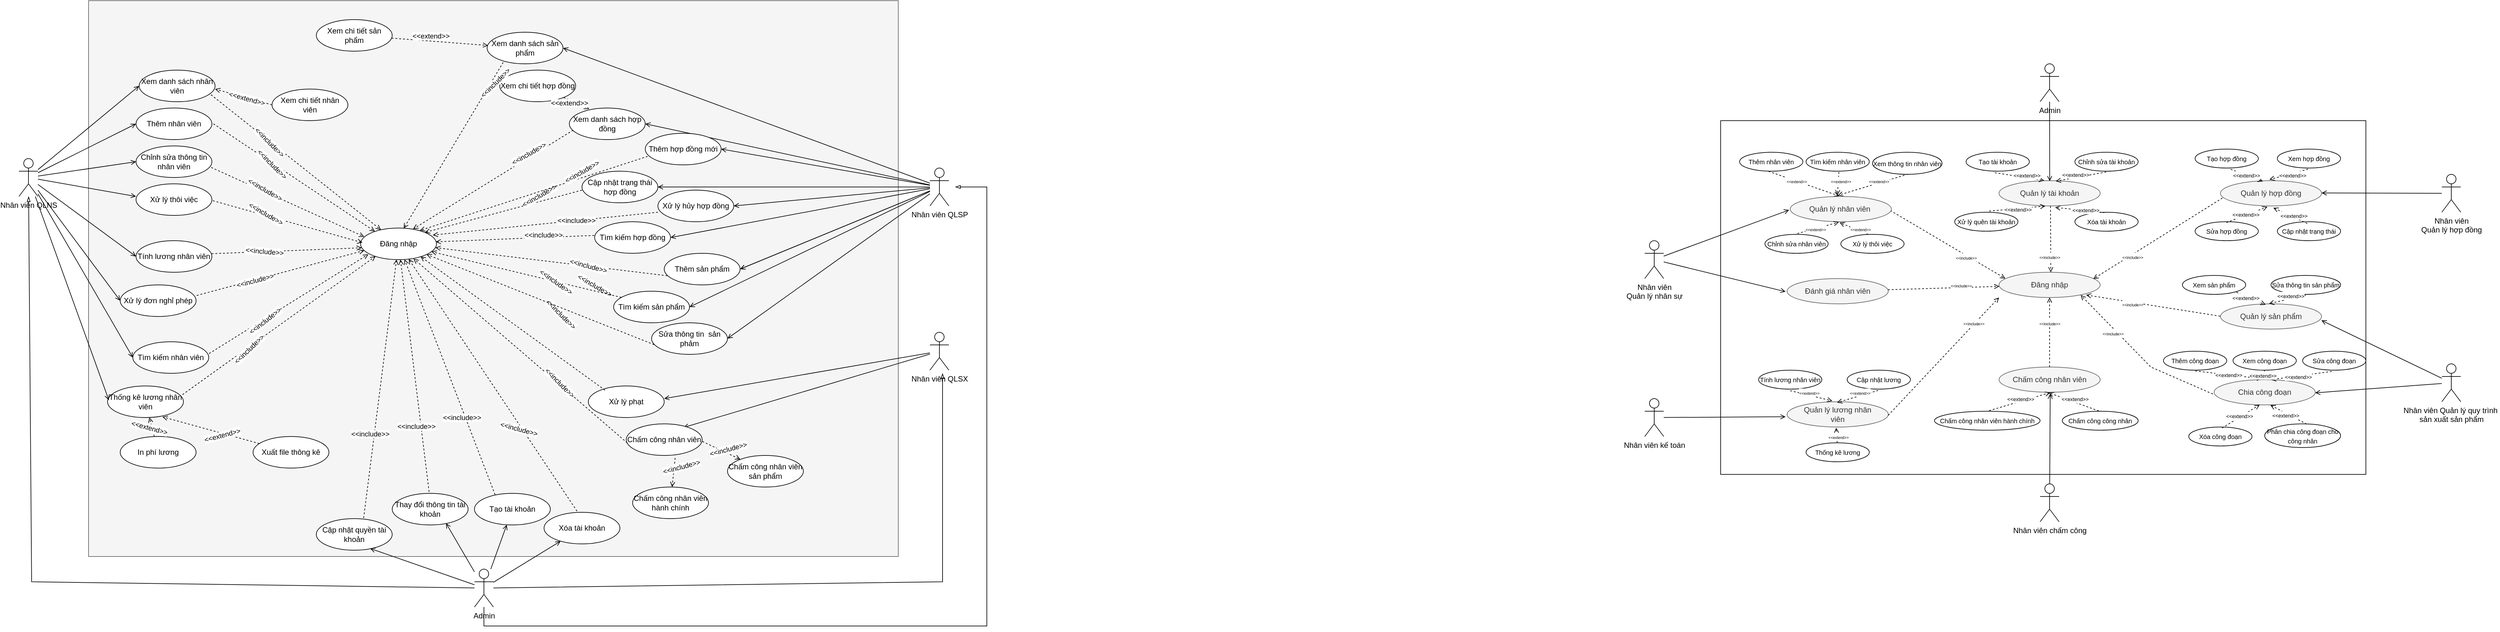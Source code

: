 <mxfile version="21.7.5" type="github">
  <diagram id="moab_QOuEcnYYGaLpviC" name="Page-1">
    <mxGraphModel dx="1236" dy="541" grid="1" gridSize="10" guides="1" tooltips="1" connect="0" arrows="1" fold="1" page="1" pageScale="1" pageWidth="827" pageHeight="1169" math="0" shadow="0">
      <root>
        <mxCell id="0" />
        <mxCell id="1" parent="0" />
        <mxCell id="79gRq2DrtrsoFmL8w3pO-127" value="" style="rounded=0;whiteSpace=wrap;html=1;" parent="1" vertex="1">
          <mxGeometry x="2760" y="240" width="1020" height="560" as="geometry" />
        </mxCell>
        <mxCell id="iHjur0ffL4tmMZ9MOk3j-59" value="" style="rounded=0;whiteSpace=wrap;html=1;fillColor=#f5f5f5;fontColor=#333333;strokeColor=#666666;" parent="1" vertex="1">
          <mxGeometry x="180" y="50" width="1280" height="880" as="geometry" />
        </mxCell>
        <mxCell id="oZwA7kCZg86MYTnJvzdL-77" value="" style="endArrow=open;html=1;endFill=0;entryX=0.754;entryY=0.115;entryDx=0;entryDy=0;entryPerimeter=0;" parent="1" source="CpbUWUFyNlZR0cPjpdWk-61" target="oZwA7kCZg86MYTnJvzdL-76" edge="1">
          <mxGeometry width="50" height="50" relative="1" as="geometry">
            <mxPoint x="930" y="823" as="sourcePoint" />
            <mxPoint x="787" y="944" as="targetPoint" />
          </mxGeometry>
        </mxCell>
        <mxCell id="CpbUWUFyNlZR0cPjpdWk-38" value="Nhân viên QLNS" style="shape=umlActor;verticalLabelPosition=bottom;verticalAlign=top;html=1;outlineConnect=0;" parent="1" vertex="1">
          <mxGeometry x="70" y="300" width="30" height="60" as="geometry" />
        </mxCell>
        <mxCell id="CpbUWUFyNlZR0cPjpdWk-40" value="Đăng nhập" style="ellipse;whiteSpace=wrap;html=1;" parent="1" vertex="1">
          <mxGeometry x="610" y="410" width="120" height="50" as="geometry" />
        </mxCell>
        <mxCell id="CpbUWUFyNlZR0cPjpdWk-41" value="Xem danh sách nhân viên" style="ellipse;whiteSpace=wrap;html=1;" parent="1" vertex="1">
          <mxGeometry x="260" y="160" width="120" height="50" as="geometry" />
        </mxCell>
        <mxCell id="CpbUWUFyNlZR0cPjpdWk-42" value="" style="endArrow=open;html=1;entryX=0;entryY=0.5;entryDx=0;entryDy=0;endFill=0;" parent="1" source="CpbUWUFyNlZR0cPjpdWk-38" target="CpbUWUFyNlZR0cPjpdWk-41" edge="1">
          <mxGeometry width="50" height="50" relative="1" as="geometry">
            <mxPoint x="100" y="340" as="sourcePoint" />
            <mxPoint x="350" y="110" as="targetPoint" />
          </mxGeometry>
        </mxCell>
        <mxCell id="CpbUWUFyNlZR0cPjpdWk-44" value="" style="endArrow=open;html=1;exitX=0;exitY=0.5;exitDx=0;exitDy=0;dashed=1;endFill=0;entryX=1;entryY=0.6;entryDx=0;entryDy=0;entryPerimeter=0;" parent="1" source="CpbUWUFyNlZR0cPjpdWk-43" target="CpbUWUFyNlZR0cPjpdWk-41" edge="1">
          <mxGeometry width="50" height="50" relative="1" as="geometry">
            <mxPoint x="110" y="350" as="sourcePoint" />
            <mxPoint x="340" y="175" as="targetPoint" />
          </mxGeometry>
        </mxCell>
        <mxCell id="CpbUWUFyNlZR0cPjpdWk-45" value="&amp;lt;&amp;lt;extend&amp;gt;&amp;gt;" style="edgeLabel;html=1;align=center;verticalAlign=middle;resizable=0;points=[];rotation=15;" parent="CpbUWUFyNlZR0cPjpdWk-44" vertex="1" connectable="0">
          <mxGeometry x="-0.357" relative="1" as="geometry">
            <mxPoint x="-11" y="-2" as="offset" />
          </mxGeometry>
        </mxCell>
        <mxCell id="CpbUWUFyNlZR0cPjpdWk-46" value="Thêm nhân viên" style="ellipse;whiteSpace=wrap;html=1;" parent="1" vertex="1">
          <mxGeometry x="255" y="220" width="120" height="50" as="geometry" />
        </mxCell>
        <mxCell id="CpbUWUFyNlZR0cPjpdWk-47" value="" style="endArrow=open;html=1;entryX=0;entryY=0.5;entryDx=0;entryDy=0;endFill=0;" parent="1" source="CpbUWUFyNlZR0cPjpdWk-38" target="CpbUWUFyNlZR0cPjpdWk-46" edge="1">
          <mxGeometry width="50" height="50" relative="1" as="geometry">
            <mxPoint x="100" y="340" as="sourcePoint" />
            <mxPoint x="220" y="425.0" as="targetPoint" />
          </mxGeometry>
        </mxCell>
        <mxCell id="CpbUWUFyNlZR0cPjpdWk-48" value="Chỉnh sửa thông tin nhân viên" style="ellipse;whiteSpace=wrap;html=1;" parent="1" vertex="1">
          <mxGeometry x="255" y="280" width="120" height="50" as="geometry" />
        </mxCell>
        <mxCell id="CpbUWUFyNlZR0cPjpdWk-49" value="Tính lương nhân viên" style="ellipse;whiteSpace=wrap;html=1;" parent="1" vertex="1">
          <mxGeometry x="255" y="430" width="120" height="50" as="geometry" />
        </mxCell>
        <mxCell id="CpbUWUFyNlZR0cPjpdWk-50" value="" style="endArrow=open;html=1;entryX=0;entryY=0.5;entryDx=0;entryDy=0;endFill=0;" parent="1" source="CpbUWUFyNlZR0cPjpdWk-38" target="CpbUWUFyNlZR0cPjpdWk-48" edge="1">
          <mxGeometry width="50" height="50" relative="1" as="geometry">
            <mxPoint x="100" y="340" as="sourcePoint" />
            <mxPoint x="230" y="325" as="targetPoint" />
          </mxGeometry>
        </mxCell>
        <mxCell id="CpbUWUFyNlZR0cPjpdWk-51" value="" style="endArrow=open;html=1;entryX=0;entryY=0.5;entryDx=0;entryDy=0;endFill=0;" parent="1" source="CpbUWUFyNlZR0cPjpdWk-38" target="CpbUWUFyNlZR0cPjpdWk-49" edge="1">
          <mxGeometry width="50" height="50" relative="1" as="geometry">
            <mxPoint x="90" y="340" as="sourcePoint" />
            <mxPoint x="230" y="385" as="targetPoint" />
          </mxGeometry>
        </mxCell>
        <mxCell id="CpbUWUFyNlZR0cPjpdWk-56" value="Xử lý thôi việc" style="ellipse;whiteSpace=wrap;html=1;" parent="1" vertex="1">
          <mxGeometry x="255" y="340" width="120" height="50" as="geometry" />
        </mxCell>
        <mxCell id="CpbUWUFyNlZR0cPjpdWk-57" value="" style="endArrow=open;html=1;entryX=0;entryY=0.4;entryDx=0;entryDy=0;endFill=0;entryPerimeter=0;" parent="1" source="CpbUWUFyNlZR0cPjpdWk-38" target="CpbUWUFyNlZR0cPjpdWk-56" edge="1">
          <mxGeometry width="50" height="50" relative="1" as="geometry">
            <mxPoint x="100" y="340" as="sourcePoint" />
            <mxPoint x="230.0" y="385" as="targetPoint" />
          </mxGeometry>
        </mxCell>
        <mxCell id="CpbUWUFyNlZR0cPjpdWk-58" value="Nhân viên QLSP" style="shape=umlActor;verticalLabelPosition=bottom;verticalAlign=top;html=1;outlineConnect=0;" parent="1" vertex="1">
          <mxGeometry x="1510" y="315" width="30" height="60" as="geometry" />
        </mxCell>
        <mxCell id="CpbUWUFyNlZR0cPjpdWk-59" value="Xử lý đơn nghỉ phép" style="ellipse;whiteSpace=wrap;html=1;" parent="1" vertex="1">
          <mxGeometry x="230" y="500" width="120" height="50" as="geometry" />
        </mxCell>
        <mxCell id="CpbUWUFyNlZR0cPjpdWk-60" value="Tìm kiếm hợp đồng" style="ellipse;whiteSpace=wrap;html=1;" parent="1" vertex="1">
          <mxGeometry x="980" y="400" width="120" height="50" as="geometry" />
        </mxCell>
        <mxCell id="CpbUWUFyNlZR0cPjpdWk-61" value="Nhân viên QLSX" style="shape=umlActor;verticalLabelPosition=bottom;verticalAlign=top;html=1;outlineConnect=0;" parent="1" vertex="1">
          <mxGeometry x="1510" y="575" width="30" height="60" as="geometry" />
        </mxCell>
        <mxCell id="oZwA7kCZg86MYTnJvzdL-1" value="" style="endArrow=open;html=1;entryX=0;entryY=0.5;entryDx=0;entryDy=0;endFill=0;" parent="1" source="CpbUWUFyNlZR0cPjpdWk-38" target="CpbUWUFyNlZR0cPjpdWk-59" edge="1">
          <mxGeometry width="50" height="50" relative="1" as="geometry">
            <mxPoint x="100" y="340" as="sourcePoint" />
            <mxPoint x="230" y="325" as="targetPoint" />
          </mxGeometry>
        </mxCell>
        <mxCell id="oZwA7kCZg86MYTnJvzdL-2" value="" style="endArrow=open;html=1;entryX=0;entryY=0.5;entryDx=0;entryDy=0;endFill=0;" parent="1" source="CpbUWUFyNlZR0cPjpdWk-38" target="oZwA7kCZg86MYTnJvzdL-3" edge="1">
          <mxGeometry width="50" height="50" relative="1" as="geometry">
            <mxPoint x="100" y="340" as="sourcePoint" />
            <mxPoint x="240" y="335" as="targetPoint" />
          </mxGeometry>
        </mxCell>
        <mxCell id="oZwA7kCZg86MYTnJvzdL-3" value="Tìm kiếm nhân viên" style="ellipse;whiteSpace=wrap;html=1;" parent="1" vertex="1">
          <mxGeometry x="250" y="590" width="120" height="50" as="geometry" />
        </mxCell>
        <mxCell id="oZwA7kCZg86MYTnJvzdL-8" value="Tìm kiếm sản phẩm" style="ellipse;whiteSpace=wrap;html=1;" parent="1" vertex="1">
          <mxGeometry x="1010" y="510" width="120" height="50" as="geometry" />
        </mxCell>
        <mxCell id="oZwA7kCZg86MYTnJvzdL-10" value="" style="endArrow=open;html=1;entryX=1;entryY=0.5;entryDx=0;entryDy=0;endFill=0;" parent="1" source="CpbUWUFyNlZR0cPjpdWk-58" target="CpbUWUFyNlZR0cPjpdWk-60" edge="1">
          <mxGeometry width="50" height="50" relative="1" as="geometry">
            <mxPoint x="110" y="350" as="sourcePoint" />
            <mxPoint x="230" y="265" as="targetPoint" />
          </mxGeometry>
        </mxCell>
        <mxCell id="oZwA7kCZg86MYTnJvzdL-19" value="" style="endArrow=open;html=1;entryX=1;entryY=0.5;entryDx=0;entryDy=0;endFill=0;" parent="1" source="CpbUWUFyNlZR0cPjpdWk-58" target="oZwA7kCZg86MYTnJvzdL-18" edge="1">
          <mxGeometry width="50" height="50" relative="1" as="geometry">
            <mxPoint x="890" y="380" as="sourcePoint" />
            <mxPoint x="220" y="325" as="targetPoint" />
          </mxGeometry>
        </mxCell>
        <mxCell id="oZwA7kCZg86MYTnJvzdL-20" value="Cập nhật trạng thái hợp đồng" style="ellipse;whiteSpace=wrap;html=1;" parent="1" vertex="1">
          <mxGeometry x="960" y="320" width="120" height="50" as="geometry" />
        </mxCell>
        <mxCell id="oZwA7kCZg86MYTnJvzdL-21" value="" style="endArrow=open;html=1;entryX=1;entryY=0.5;entryDx=0;entryDy=0;endFill=0;" parent="1" source="CpbUWUFyNlZR0cPjpdWk-58" target="oZwA7kCZg86MYTnJvzdL-20" edge="1">
          <mxGeometry width="50" height="50" relative="1" as="geometry">
            <mxPoint x="910" y="328" as="sourcePoint" />
            <mxPoint x="790" y="235" as="targetPoint" />
          </mxGeometry>
        </mxCell>
        <mxCell id="oZwA7kCZg86MYTnJvzdL-23" value="Xử lý hủy hợp đồng" style="ellipse;whiteSpace=wrap;html=1;" parent="1" vertex="1">
          <mxGeometry x="1080" y="350" width="120" height="50" as="geometry" />
        </mxCell>
        <mxCell id="oZwA7kCZg86MYTnJvzdL-24" value="" style="endArrow=open;html=1;entryX=1;entryY=0.5;entryDx=0;entryDy=0;endFill=0;" parent="1" source="CpbUWUFyNlZR0cPjpdWk-58" target="oZwA7kCZg86MYTnJvzdL-23" edge="1">
          <mxGeometry width="50" height="50" relative="1" as="geometry">
            <mxPoint x="910" y="335" as="sourcePoint" />
            <mxPoint x="790" y="295" as="targetPoint" />
          </mxGeometry>
        </mxCell>
        <mxCell id="oZwA7kCZg86MYTnJvzdL-25" value="Xem danh sách hợp đồng" style="ellipse;whiteSpace=wrap;html=1;" parent="1" vertex="1">
          <mxGeometry x="940" y="220" width="120" height="50" as="geometry" />
        </mxCell>
        <mxCell id="oZwA7kCZg86MYTnJvzdL-26" value="" style="endArrow=open;html=1;entryX=1;entryY=0.5;entryDx=0;entryDy=0;endFill=0;" parent="1" source="CpbUWUFyNlZR0cPjpdWk-58" target="oZwA7kCZg86MYTnJvzdL-25" edge="1">
          <mxGeometry width="50" height="50" relative="1" as="geometry">
            <mxPoint x="910" y="320" as="sourcePoint" />
            <mxPoint x="790" y="175" as="targetPoint" />
          </mxGeometry>
        </mxCell>
        <mxCell id="CpbUWUFyNlZR0cPjpdWk-43" value="Xem chi tiết nhân viên" style="ellipse;whiteSpace=wrap;html=1;" parent="1" vertex="1">
          <mxGeometry x="470" y="190" width="120" height="50" as="geometry" />
        </mxCell>
        <mxCell id="oZwA7kCZg86MYTnJvzdL-43" value="Sửa thông tin&amp;nbsp; sản phảm" style="ellipse;whiteSpace=wrap;html=1;" parent="1" vertex="1">
          <mxGeometry x="1070" y="560" width="120" height="50" as="geometry" />
        </mxCell>
        <mxCell id="oZwA7kCZg86MYTnJvzdL-46" value="" style="endArrow=open;html=1;entryX=1;entryY=0.5;entryDx=0;entryDy=0;endFill=0;" parent="1" source="CpbUWUFyNlZR0cPjpdWk-58" target="oZwA7kCZg86MYTnJvzdL-42" edge="1">
          <mxGeometry width="50" height="50" relative="1" as="geometry">
            <mxPoint x="880" y="380" as="sourcePoint" />
            <mxPoint x="790" y="415" as="targetPoint" />
          </mxGeometry>
        </mxCell>
        <mxCell id="oZwA7kCZg86MYTnJvzdL-47" value="" style="endArrow=open;html=1;endFill=0;entryX=1;entryY=0.5;entryDx=0;entryDy=0;" parent="1" source="CpbUWUFyNlZR0cPjpdWk-58" target="oZwA7kCZg86MYTnJvzdL-43" edge="1">
          <mxGeometry width="50" height="50" relative="1" as="geometry">
            <mxPoint x="910" y="350" as="sourcePoint" />
            <mxPoint x="790" y="510" as="targetPoint" />
          </mxGeometry>
        </mxCell>
        <mxCell id="oZwA7kCZg86MYTnJvzdL-49" value="Xem danh sách sản phẩm" style="ellipse;whiteSpace=wrap;html=1;" parent="1" vertex="1">
          <mxGeometry x="810" y="100" width="120" height="50" as="geometry" />
        </mxCell>
        <mxCell id="oZwA7kCZg86MYTnJvzdL-50" value="" style="endArrow=open;html=1;endFill=0;entryX=1;entryY=0.5;entryDx=0;entryDy=0;" parent="1" target="oZwA7kCZg86MYTnJvzdL-49" edge="1">
          <mxGeometry width="50" height="50" relative="1" as="geometry">
            <mxPoint x="1510" y="339" as="sourcePoint" />
            <mxPoint x="790" y="595" as="targetPoint" />
          </mxGeometry>
        </mxCell>
        <mxCell id="oZwA7kCZg86MYTnJvzdL-51" value="" style="endArrow=open;html=1;endFill=0;entryX=1;entryY=0.5;entryDx=0;entryDy=0;" parent="1" source="CpbUWUFyNlZR0cPjpdWk-58" target="oZwA7kCZg86MYTnJvzdL-8" edge="1">
          <mxGeometry width="50" height="50" relative="1" as="geometry">
            <mxPoint x="903" y="360" as="sourcePoint" />
            <mxPoint x="790" y="655" as="targetPoint" />
          </mxGeometry>
        </mxCell>
        <mxCell id="oZwA7kCZg86MYTnJvzdL-53" value="Xem chi tiết sản phẩm" style="ellipse;whiteSpace=wrap;html=1;" parent="1" vertex="1">
          <mxGeometry x="540" y="80" width="120" height="50" as="geometry" />
        </mxCell>
        <mxCell id="oZwA7kCZg86MYTnJvzdL-54" value="" style="endArrow=open;html=1;dashed=1;endFill=0;entryX=0.012;entryY=0.419;entryDx=0;entryDy=0;entryPerimeter=0;" parent="1" source="oZwA7kCZg86MYTnJvzdL-53" target="oZwA7kCZg86MYTnJvzdL-49" edge="1">
          <mxGeometry width="50" height="50" relative="1" as="geometry">
            <mxPoint x="440" y="655" as="sourcePoint" />
            <mxPoint x="660" y="635" as="targetPoint" />
          </mxGeometry>
        </mxCell>
        <mxCell id="oZwA7kCZg86MYTnJvzdL-55" value="&amp;lt;&amp;lt;extend&amp;gt;&amp;gt;" style="edgeLabel;html=1;align=center;verticalAlign=middle;resizable=0;points=[];rotation=0;" parent="oZwA7kCZg86MYTnJvzdL-54" vertex="1" connectable="0">
          <mxGeometry x="-0.357" relative="1" as="geometry">
            <mxPoint x="13" y="-7" as="offset" />
          </mxGeometry>
        </mxCell>
        <mxCell id="oZwA7kCZg86MYTnJvzdL-27" value="Xem chi tiết hợp đồng" style="ellipse;whiteSpace=wrap;html=1;" parent="1" vertex="1">
          <mxGeometry x="830" y="160" width="120" height="50" as="geometry" />
        </mxCell>
        <mxCell id="oZwA7kCZg86MYTnJvzdL-30" value="" style="endArrow=open;html=1;dashed=1;endFill=0;entryX=0.262;entryY=0.029;entryDx=0;entryDy=0;entryPerimeter=0;" parent="1" source="oZwA7kCZg86MYTnJvzdL-27" target="oZwA7kCZg86MYTnJvzdL-25" edge="1">
          <mxGeometry width="50" height="50" relative="1" as="geometry">
            <mxPoint x="470" y="205" as="sourcePoint" />
            <mxPoint x="377" y="217" as="targetPoint" />
          </mxGeometry>
        </mxCell>
        <mxCell id="oZwA7kCZg86MYTnJvzdL-31" value="&amp;lt;&amp;lt;extend&amp;gt;&amp;gt;" style="edgeLabel;html=1;align=center;verticalAlign=middle;resizable=0;points=[];rotation=0;" parent="oZwA7kCZg86MYTnJvzdL-30" vertex="1" connectable="0">
          <mxGeometry x="-0.357" relative="1" as="geometry">
            <mxPoint x="-4" y="3" as="offset" />
          </mxGeometry>
        </mxCell>
        <mxCell id="oZwA7kCZg86MYTnJvzdL-76" value="Chấm công nhân viên" style="ellipse;whiteSpace=wrap;html=1;" parent="1" vertex="1">
          <mxGeometry x="1030" y="720" width="120" height="50" as="geometry" />
        </mxCell>
        <mxCell id="oZwA7kCZg86MYTnJvzdL-78" value="Chấm công nhân viên hành chính" style="ellipse;whiteSpace=wrap;html=1;" parent="1" vertex="1">
          <mxGeometry x="1040" y="820" width="120" height="50" as="geometry" />
        </mxCell>
        <mxCell id="oZwA7kCZg86MYTnJvzdL-79" value="Chấm công nhân viên sản phẩm" style="ellipse;whiteSpace=wrap;html=1;" parent="1" vertex="1">
          <mxGeometry x="1190" y="770" width="120" height="50" as="geometry" />
        </mxCell>
        <mxCell id="oZwA7kCZg86MYTnJvzdL-80" value="" style="endArrow=open;html=1;dashed=1;endFill=0;exitX=1.003;exitY=0.557;exitDx=0;exitDy=0;exitPerimeter=0;" parent="1" source="oZwA7kCZg86MYTnJvzdL-76" target="oZwA7kCZg86MYTnJvzdL-79" edge="1">
          <mxGeometry width="50" height="50" relative="1" as="geometry">
            <mxPoint x="662.38" y="427.78" as="sourcePoint" />
            <mxPoint x="754.323" y="622.29" as="targetPoint" />
          </mxGeometry>
        </mxCell>
        <mxCell id="oZwA7kCZg86MYTnJvzdL-81" value="&amp;lt;&amp;lt;include&amp;gt;&amp;gt;" style="edgeLabel;html=1;align=center;verticalAlign=middle;resizable=0;points=[];rotation=-15;" parent="oZwA7kCZg86MYTnJvzdL-80" vertex="1" connectable="0">
          <mxGeometry x="-0.357" relative="1" as="geometry">
            <mxPoint x="21" y="3" as="offset" />
          </mxGeometry>
        </mxCell>
        <mxCell id="oZwA7kCZg86MYTnJvzdL-82" value="" style="endArrow=open;html=1;dashed=1;endFill=0;exitX=0.644;exitY=1.079;exitDx=0;exitDy=0;exitPerimeter=0;" parent="1" source="oZwA7kCZg86MYTnJvzdL-76" target="oZwA7kCZg86MYTnJvzdL-78" edge="1">
          <mxGeometry width="50" height="50" relative="1" as="geometry">
            <mxPoint x="665.38" y="756.78" as="sourcePoint" />
            <mxPoint x="750" y="580" as="targetPoint" />
          </mxGeometry>
        </mxCell>
        <mxCell id="oZwA7kCZg86MYTnJvzdL-83" value="&amp;lt;&amp;lt;include&amp;gt;&amp;gt;" style="edgeLabel;html=1;align=center;verticalAlign=middle;resizable=0;points=[];rotation=-15;" parent="oZwA7kCZg86MYTnJvzdL-82" vertex="1" connectable="0">
          <mxGeometry x="-0.357" relative="1" as="geometry">
            <mxPoint x="11" y="-1" as="offset" />
          </mxGeometry>
        </mxCell>
        <mxCell id="oZwA7kCZg86MYTnJvzdL-18" value="Thêm hợp đồng mới" style="ellipse;whiteSpace=wrap;html=1;" parent="1" vertex="1">
          <mxGeometry x="1060" y="260" width="120" height="50" as="geometry" />
        </mxCell>
        <mxCell id="oZwA7kCZg86MYTnJvzdL-84" value="Thống kê lương nhân viên" style="ellipse;whiteSpace=wrap;html=1;" parent="1" vertex="1">
          <mxGeometry x="210" y="660" width="120" height="50" as="geometry" />
        </mxCell>
        <mxCell id="oZwA7kCZg86MYTnJvzdL-87" value="" style="endArrow=open;html=1;endFill=0;entryX=0.017;entryY=0.449;entryDx=0;entryDy=0;entryPerimeter=0;" parent="1" source="CpbUWUFyNlZR0cPjpdWk-38" target="oZwA7kCZg86MYTnJvzdL-84" edge="1">
          <mxGeometry width="50" height="50" relative="1" as="geometry">
            <mxPoint x="107" y="370" as="sourcePoint" />
            <mxPoint x="220" y="645" as="targetPoint" />
          </mxGeometry>
        </mxCell>
        <mxCell id="ur9KBcDigti6zZI8d1XA-4" value="Xuất file thông kê" style="ellipse;whiteSpace=wrap;html=1;" parent="1" vertex="1">
          <mxGeometry x="440" y="740" width="120" height="50" as="geometry" />
        </mxCell>
        <mxCell id="ur9KBcDigti6zZI8d1XA-5" value="" style="endArrow=open;html=1;dashed=1;endFill=0;entryX=0.723;entryY=0.977;entryDx=0;entryDy=0;entryPerimeter=0;" parent="1" source="ur9KBcDigti6zZI8d1XA-4" target="oZwA7kCZg86MYTnJvzdL-84" edge="1">
          <mxGeometry width="50" height="50" relative="1" as="geometry">
            <mxPoint x="280" y="865" as="sourcePoint" />
            <mxPoint x="623" y="633" as="targetPoint" />
          </mxGeometry>
        </mxCell>
        <mxCell id="ur9KBcDigti6zZI8d1XA-6" value="&amp;lt;&amp;lt;extend&amp;gt;&amp;gt;" style="edgeLabel;html=1;align=center;verticalAlign=middle;resizable=0;points=[];rotation=-15;" parent="ur9KBcDigti6zZI8d1XA-5" vertex="1" connectable="0">
          <mxGeometry x="-0.357" relative="1" as="geometry">
            <mxPoint x="-10" as="offset" />
          </mxGeometry>
        </mxCell>
        <mxCell id="ur9KBcDigti6zZI8d1XA-7" value="In phí lương" style="ellipse;whiteSpace=wrap;html=1;" parent="1" vertex="1">
          <mxGeometry x="230" y="740" width="120" height="50" as="geometry" />
        </mxCell>
        <mxCell id="ur9KBcDigti6zZI8d1XA-8" value="" style="endArrow=open;html=1;dashed=1;endFill=0;" parent="1" source="ur9KBcDigti6zZI8d1XA-7" target="oZwA7kCZg86MYTnJvzdL-84" edge="1">
          <mxGeometry width="50" height="50" relative="1" as="geometry">
            <mxPoint x="150" y="886.5" as="sourcePoint" />
            <mxPoint x="320" y="650" as="targetPoint" />
          </mxGeometry>
        </mxCell>
        <mxCell id="ur9KBcDigti6zZI8d1XA-9" value="&amp;lt;&amp;lt;extend&amp;gt;&amp;gt;" style="edgeLabel;html=1;align=center;verticalAlign=middle;resizable=0;points=[];rotation=15;" parent="ur9KBcDigti6zZI8d1XA-8" vertex="1" connectable="0">
          <mxGeometry x="-0.357" relative="1" as="geometry">
            <mxPoint x="-6" y="-5" as="offset" />
          </mxGeometry>
        </mxCell>
        <mxCell id="ur9KBcDigti6zZI8d1XA-10" value="Xử lý phạt" style="ellipse;whiteSpace=wrap;html=1;" parent="1" vertex="1">
          <mxGeometry x="970" y="660" width="120" height="50" as="geometry" />
        </mxCell>
        <mxCell id="ur9KBcDigti6zZI8d1XA-11" value="" style="endArrow=open;html=1;endFill=0;entryX=1;entryY=0.4;entryDx=0;entryDy=0;entryPerimeter=0;" parent="1" source="CpbUWUFyNlZR0cPjpdWk-61" target="ur9KBcDigti6zZI8d1XA-10" edge="1">
          <mxGeometry width="50" height="50" relative="1" as="geometry">
            <mxPoint x="1120" y="702" as="sourcePoint" />
            <mxPoint x="897" y="734" as="targetPoint" />
          </mxGeometry>
        </mxCell>
        <mxCell id="ur9KBcDigti6zZI8d1XA-12" value="Admin" style="shape=umlActor;verticalLabelPosition=bottom;verticalAlign=top;html=1;outlineConnect=0;" parent="1" vertex="1">
          <mxGeometry x="790" y="950" width="30" height="60" as="geometry" />
        </mxCell>
        <mxCell id="ycWKBeufyUwX3UeeOKFm-1" value="" style="endArrow=open;html=1;endFill=0;entryX=1;entryY=0.5;entryDx=0;entryDy=0;" parent="1" source="CpbUWUFyNlZR0cPjpdWk-58" target="oZwA7kCZg86MYTnJvzdL-42" edge="1">
          <mxGeometry width="50" height="50" relative="1" as="geometry">
            <mxPoint x="1110" y="351" as="sourcePoint" />
            <mxPoint x="870" y="445" as="targetPoint" />
          </mxGeometry>
        </mxCell>
        <mxCell id="oZwA7kCZg86MYTnJvzdL-42" value="Thêm sản phẩm" style="ellipse;whiteSpace=wrap;html=1;" parent="1" vertex="1">
          <mxGeometry x="1090" y="450" width="120" height="50" as="geometry" />
        </mxCell>
        <mxCell id="vWRB5qwQOtSghkbrWW2o-1" value="" style="endArrow=blockThin;html=1;rounded=0;endFill=0;" parent="1" source="ur9KBcDigti6zZI8d1XA-12" target="CpbUWUFyNlZR0cPjpdWk-38" edge="1">
          <mxGeometry width="50" height="50" relative="1" as="geometry">
            <mxPoint x="500" y="700" as="sourcePoint" />
            <mxPoint x="550" y="650" as="targetPoint" />
            <Array as="points">
              <mxPoint x="90" y="970" />
            </Array>
          </mxGeometry>
        </mxCell>
        <mxCell id="vWRB5qwQOtSghkbrWW2o-4" value="" style="endArrow=blockThin;html=1;rounded=0;endFill=0;" parent="1" source="ur9KBcDigti6zZI8d1XA-12" edge="1">
          <mxGeometry width="50" height="50" relative="1" as="geometry">
            <mxPoint x="340" y="1030" as="sourcePoint" />
            <mxPoint x="1550" y="345" as="targetPoint" />
            <Array as="points">
              <mxPoint x="805" y="1040" />
              <mxPoint x="1600" y="1040" />
              <mxPoint x="1600" y="345" />
            </Array>
          </mxGeometry>
        </mxCell>
        <mxCell id="vWRB5qwQOtSghkbrWW2o-6" value="" style="endArrow=blockThin;html=1;rounded=0;endFill=0;" parent="1" source="ur9KBcDigti6zZI8d1XA-12" edge="1">
          <mxGeometry width="50" height="50" relative="1" as="geometry">
            <mxPoint x="330" y="1023" as="sourcePoint" />
            <mxPoint x="1530" y="640" as="targetPoint" />
            <Array as="points">
              <mxPoint x="1530" y="970" />
            </Array>
          </mxGeometry>
        </mxCell>
        <mxCell id="iHjur0ffL4tmMZ9MOk3j-1" value="Tạo tài khoản" style="ellipse;whiteSpace=wrap;html=1;" parent="1" vertex="1">
          <mxGeometry x="790" y="830" width="120" height="50" as="geometry" />
        </mxCell>
        <mxCell id="iHjur0ffL4tmMZ9MOk3j-2" value="" style="endArrow=open;html=1;endFill=0;" parent="1" source="ur9KBcDigti6zZI8d1XA-12" target="iHjur0ffL4tmMZ9MOk3j-1" edge="1">
          <mxGeometry width="50" height="50" relative="1" as="geometry">
            <mxPoint x="150" y="920" as="sourcePoint" />
            <mxPoint x="312" y="1178" as="targetPoint" />
          </mxGeometry>
        </mxCell>
        <mxCell id="iHjur0ffL4tmMZ9MOk3j-4" value="Xóa tài khoản" style="ellipse;whiteSpace=wrap;html=1;" parent="1" vertex="1">
          <mxGeometry x="900" y="860" width="120" height="50" as="geometry" />
        </mxCell>
        <mxCell id="iHjur0ffL4tmMZ9MOk3j-5" value="" style="endArrow=open;html=1;endFill=0;" parent="1" source="ur9KBcDigti6zZI8d1XA-12" target="iHjur0ffL4tmMZ9MOk3j-4" edge="1">
          <mxGeometry width="50" height="50" relative="1" as="geometry">
            <mxPoint x="400" y="1000" as="sourcePoint" />
            <mxPoint x="397" y="1188" as="targetPoint" />
          </mxGeometry>
        </mxCell>
        <mxCell id="iHjur0ffL4tmMZ9MOk3j-6" value="Thay đổi thông tin tài khoản" style="ellipse;whiteSpace=wrap;html=1;" parent="1" vertex="1">
          <mxGeometry x="660" y="830" width="120" height="50" as="geometry" />
        </mxCell>
        <mxCell id="iHjur0ffL4tmMZ9MOk3j-7" value="" style="endArrow=open;html=1;endFill=0;entryX=0.709;entryY=0.945;entryDx=0;entryDy=0;entryPerimeter=0;" parent="1" source="ur9KBcDigti6zZI8d1XA-12" target="iHjur0ffL4tmMZ9MOk3j-6" edge="1">
          <mxGeometry width="50" height="50" relative="1" as="geometry">
            <mxPoint x="300" y="1000" as="sourcePoint" />
            <mxPoint x="415" y="967" as="targetPoint" />
          </mxGeometry>
        </mxCell>
        <mxCell id="iHjur0ffL4tmMZ9MOk3j-8" value="Cập nhật quyền tài khoản" style="ellipse;whiteSpace=wrap;html=1;" parent="1" vertex="1">
          <mxGeometry x="540" y="870" width="120" height="50" as="geometry" />
        </mxCell>
        <mxCell id="iHjur0ffL4tmMZ9MOk3j-9" value="" style="endArrow=open;html=1;endFill=0;entryX=0.709;entryY=0.945;entryDx=0;entryDy=0;entryPerimeter=0;" parent="1" source="ur9KBcDigti6zZI8d1XA-12" target="iHjur0ffL4tmMZ9MOk3j-8" edge="1">
          <mxGeometry width="50" height="50" relative="1" as="geometry">
            <mxPoint x="630" y="930" as="sourcePoint" />
            <mxPoint x="325" y="987" as="targetPoint" />
          </mxGeometry>
        </mxCell>
        <mxCell id="iHjur0ffL4tmMZ9MOk3j-13" value="" style="endArrow=open;html=1;dashed=1;endFill=0;exitX=0.624;exitY=-0.02;exitDx=0;exitDy=0;exitPerimeter=0;" parent="1" source="iHjur0ffL4tmMZ9MOk3j-8" target="CpbUWUFyNlZR0cPjpdWk-40" edge="1">
          <mxGeometry width="50" height="50" relative="1" as="geometry">
            <mxPoint x="896" y="723" as="sourcePoint" />
            <mxPoint x="670" y="630" as="targetPoint" />
          </mxGeometry>
        </mxCell>
        <mxCell id="iHjur0ffL4tmMZ9MOk3j-14" value="&amp;lt;&amp;lt;include&amp;gt;&amp;gt;" style="edgeLabel;html=1;align=center;verticalAlign=middle;resizable=0;points=[];rotation=0;" parent="iHjur0ffL4tmMZ9MOk3j-13" vertex="1" connectable="0">
          <mxGeometry x="-0.357" relative="1" as="geometry">
            <mxPoint x="-7" y="-2" as="offset" />
          </mxGeometry>
        </mxCell>
        <mxCell id="iHjur0ffL4tmMZ9MOk3j-15" value="" style="endArrow=open;html=1;dashed=1;endFill=0;exitX=0.486;exitY=-0.048;exitDx=0;exitDy=0;exitPerimeter=0;" parent="1" source="iHjur0ffL4tmMZ9MOk3j-6" target="CpbUWUFyNlZR0cPjpdWk-40" edge="1">
          <mxGeometry width="50" height="50" relative="1" as="geometry">
            <mxPoint x="485" y="809" as="sourcePoint" />
            <mxPoint x="621" y="435" as="targetPoint" />
          </mxGeometry>
        </mxCell>
        <mxCell id="iHjur0ffL4tmMZ9MOk3j-16" value="&amp;lt;&amp;lt;include&amp;gt;&amp;gt;" style="edgeLabel;html=1;align=center;verticalAlign=middle;resizable=0;points=[];rotation=0;" parent="iHjur0ffL4tmMZ9MOk3j-15" vertex="1" connectable="0">
          <mxGeometry x="-0.357" relative="1" as="geometry">
            <mxPoint x="-6" y="14" as="offset" />
          </mxGeometry>
        </mxCell>
        <mxCell id="iHjur0ffL4tmMZ9MOk3j-17" value="" style="endArrow=open;html=1;dashed=1;endFill=0;exitX=0.272;exitY=0.042;exitDx=0;exitDy=0;exitPerimeter=0;" parent="1" source="iHjur0ffL4tmMZ9MOk3j-1" target="CpbUWUFyNlZR0cPjpdWk-40" edge="1">
          <mxGeometry width="50" height="50" relative="1" as="geometry">
            <mxPoint x="670" y="780" as="sourcePoint" />
            <mxPoint x="627" y="435" as="targetPoint" />
          </mxGeometry>
        </mxCell>
        <mxCell id="iHjur0ffL4tmMZ9MOk3j-18" value="&amp;lt;&amp;lt;include&amp;gt;&amp;gt;" style="edgeLabel;html=1;align=center;verticalAlign=middle;resizable=0;points=[];rotation=0;" parent="iHjur0ffL4tmMZ9MOk3j-17" vertex="1" connectable="0">
          <mxGeometry x="-0.357" relative="1" as="geometry">
            <mxPoint x="-7" y="-2" as="offset" />
          </mxGeometry>
        </mxCell>
        <mxCell id="iHjur0ffL4tmMZ9MOk3j-19" value="" style="endArrow=open;html=1;dashed=1;endFill=0;exitX=0.435;exitY=-0.035;exitDx=0;exitDy=0;exitPerimeter=0;" parent="1" source="iHjur0ffL4tmMZ9MOk3j-4" target="CpbUWUFyNlZR0cPjpdWk-40" edge="1">
          <mxGeometry width="50" height="50" relative="1" as="geometry">
            <mxPoint x="680" y="790" as="sourcePoint" />
            <mxPoint x="633" y="435" as="targetPoint" />
          </mxGeometry>
        </mxCell>
        <mxCell id="iHjur0ffL4tmMZ9MOk3j-20" value="&amp;lt;&amp;lt;include&amp;gt;&amp;gt;" style="edgeLabel;html=1;align=center;verticalAlign=middle;resizable=0;points=[];rotation=15;" parent="iHjur0ffL4tmMZ9MOk3j-19" vertex="1" connectable="0">
          <mxGeometry x="-0.357" relative="1" as="geometry">
            <mxPoint x="-7" y="-2" as="offset" />
          </mxGeometry>
        </mxCell>
        <mxCell id="iHjur0ffL4tmMZ9MOk3j-21" value="" style="endArrow=open;html=1;dashed=1;endFill=0;exitX=0.014;exitY=0.604;exitDx=0;exitDy=0;exitPerimeter=0;entryX=0.698;entryY=0.969;entryDx=0;entryDy=0;entryPerimeter=0;" parent="1" source="oZwA7kCZg86MYTnJvzdL-76" target="CpbUWUFyNlZR0cPjpdWk-40" edge="1">
          <mxGeometry width="50" height="50" relative="1" as="geometry">
            <mxPoint x="690" y="800" as="sourcePoint" />
            <mxPoint x="643" y="445" as="targetPoint" />
          </mxGeometry>
        </mxCell>
        <mxCell id="iHjur0ffL4tmMZ9MOk3j-22" value="&amp;lt;&amp;lt;include&amp;gt;&amp;gt;" style="edgeLabel;html=1;align=center;verticalAlign=middle;resizable=0;points=[];rotation=45;" parent="iHjur0ffL4tmMZ9MOk3j-21" vertex="1" connectable="0">
          <mxGeometry x="-0.357" relative="1" as="geometry">
            <mxPoint x="2" y="-2" as="offset" />
          </mxGeometry>
        </mxCell>
        <mxCell id="iHjur0ffL4tmMZ9MOk3j-23" value="" style="endArrow=open;html=1;dashed=1;endFill=0;exitX=0.22;exitY=0.134;exitDx=0;exitDy=0;exitPerimeter=0;entryX=0.79;entryY=0.902;entryDx=0;entryDy=0;entryPerimeter=0;" parent="1" source="ur9KBcDigti6zZI8d1XA-10" target="CpbUWUFyNlZR0cPjpdWk-40" edge="1">
          <mxGeometry width="50" height="50" relative="1" as="geometry">
            <mxPoint x="877" y="700" as="sourcePoint" />
            <mxPoint x="654" y="433" as="targetPoint" />
          </mxGeometry>
        </mxCell>
        <mxCell id="iHjur0ffL4tmMZ9MOk3j-24" value="&amp;lt;&amp;lt;include&amp;gt;&amp;gt;" style="edgeLabel;html=1;align=center;verticalAlign=middle;resizable=0;points=[];rotation=45;" parent="iHjur0ffL4tmMZ9MOk3j-23" vertex="1" connectable="0">
          <mxGeometry x="-0.357" relative="1" as="geometry">
            <mxPoint x="24" y="-53" as="offset" />
          </mxGeometry>
        </mxCell>
        <mxCell id="iHjur0ffL4tmMZ9MOk3j-25" value="" style="endArrow=open;html=1;dashed=1;endFill=0;entryX=0.87;entryY=0.837;entryDx=0;entryDy=0;entryPerimeter=0;exitX=0.034;exitY=0.692;exitDx=0;exitDy=0;exitPerimeter=0;" parent="1" source="oZwA7kCZg86MYTnJvzdL-43" target="CpbUWUFyNlZR0cPjpdWk-40" edge="1">
          <mxGeometry width="50" height="50" relative="1" as="geometry">
            <mxPoint x="854" y="636" as="sourcePoint" />
            <mxPoint x="625" y="454" as="targetPoint" />
          </mxGeometry>
        </mxCell>
        <mxCell id="iHjur0ffL4tmMZ9MOk3j-26" value="&amp;lt;&amp;lt;include&amp;gt;&amp;gt;" style="edgeLabel;html=1;align=center;verticalAlign=middle;resizable=0;points=[];rotation=30;" parent="iHjur0ffL4tmMZ9MOk3j-25" vertex="1" connectable="0">
          <mxGeometry x="-0.357" relative="1" as="geometry">
            <mxPoint x="22" y="-48" as="offset" />
          </mxGeometry>
        </mxCell>
        <mxCell id="iHjur0ffL4tmMZ9MOk3j-27" value="" style="endArrow=open;html=1;dashed=1;endFill=0;entryX=0.934;entryY=0.748;entryDx=0;entryDy=0;entryPerimeter=0;exitX=0.103;exitY=0.197;exitDx=0;exitDy=0;exitPerimeter=0;" parent="1" source="oZwA7kCZg86MYTnJvzdL-8" target="CpbUWUFyNlZR0cPjpdWk-40" edge="1">
          <mxGeometry width="50" height="50" relative="1" as="geometry">
            <mxPoint x="849" y="571" as="sourcePoint" />
            <mxPoint x="626" y="455" as="targetPoint" />
          </mxGeometry>
        </mxCell>
        <mxCell id="iHjur0ffL4tmMZ9MOk3j-28" value="&amp;lt;&amp;lt;include&amp;gt;&amp;gt;" style="edgeLabel;html=1;align=center;verticalAlign=middle;resizable=0;points=[];rotation=35;" parent="iHjur0ffL4tmMZ9MOk3j-27" vertex="1" connectable="0">
          <mxGeometry x="-0.357" relative="1" as="geometry">
            <mxPoint x="-7" y="-2" as="offset" />
          </mxGeometry>
        </mxCell>
        <mxCell id="iHjur0ffL4tmMZ9MOk3j-29" value="" style="endArrow=open;html=1;dashed=1;endFill=0;entryX=0.986;entryY=0.621;entryDx=0;entryDy=0;entryPerimeter=0;exitX=0.041;exitY=0.711;exitDx=0;exitDy=0;exitPerimeter=0;" parent="1" source="oZwA7kCZg86MYTnJvzdL-42" target="CpbUWUFyNlZR0cPjpdWk-40" edge="1">
          <mxGeometry width="50" height="50" relative="1" as="geometry">
            <mxPoint x="832" y="522" as="sourcePoint" />
            <mxPoint x="632" y="447" as="targetPoint" />
          </mxGeometry>
        </mxCell>
        <mxCell id="iHjur0ffL4tmMZ9MOk3j-30" value="&amp;lt;&amp;lt;include&amp;gt;&amp;gt;" style="edgeLabel;html=1;align=center;verticalAlign=middle;resizable=0;points=[];rotation=15;" parent="iHjur0ffL4tmMZ9MOk3j-29" vertex="1" connectable="0">
          <mxGeometry x="-0.357" relative="1" as="geometry">
            <mxPoint x="-7" y="-2" as="offset" />
          </mxGeometry>
        </mxCell>
        <mxCell id="iHjur0ffL4tmMZ9MOk3j-31" value="" style="endArrow=open;html=1;dashed=1;endFill=0;entryX=0.568;entryY=0.011;entryDx=0;entryDy=0;entryPerimeter=0;exitX=0.212;exitY=0.955;exitDx=0;exitDy=0;exitPerimeter=0;" parent="1" source="oZwA7kCZg86MYTnJvzdL-49" target="CpbUWUFyNlZR0cPjpdWk-40" edge="1">
          <mxGeometry width="50" height="50" relative="1" as="geometry">
            <mxPoint x="805" y="466" as="sourcePoint" />
            <mxPoint x="638" y="441" as="targetPoint" />
          </mxGeometry>
        </mxCell>
        <mxCell id="iHjur0ffL4tmMZ9MOk3j-32" value="&amp;lt;&amp;lt;include&amp;gt;&amp;gt;" style="edgeLabel;html=1;align=center;verticalAlign=middle;resizable=0;points=[];rotation=-45;" parent="iHjur0ffL4tmMZ9MOk3j-31" vertex="1" connectable="0">
          <mxGeometry x="-0.357" relative="1" as="geometry">
            <mxPoint x="38" y="-52" as="offset" />
          </mxGeometry>
        </mxCell>
        <mxCell id="iHjur0ffL4tmMZ9MOk3j-33" value="" style="endArrow=open;html=1;dashed=1;endFill=0;entryX=0.951;entryY=0.222;entryDx=0;entryDy=0;entryPerimeter=0;exitX=0;exitY=0.7;exitDx=0;exitDy=0;exitPerimeter=0;" parent="1" source="oZwA7kCZg86MYTnJvzdL-23" target="CpbUWUFyNlZR0cPjpdWk-40" edge="1">
          <mxGeometry width="50" height="50" relative="1" as="geometry">
            <mxPoint x="765" y="428" as="sourcePoint" />
            <mxPoint x="641" y="432" as="targetPoint" />
          </mxGeometry>
        </mxCell>
        <mxCell id="iHjur0ffL4tmMZ9MOk3j-34" value="&amp;lt;&amp;lt;include&amp;gt;&amp;gt;" style="edgeLabel;html=1;align=center;verticalAlign=middle;resizable=0;points=[];rotation=0;" parent="iHjur0ffL4tmMZ9MOk3j-33" vertex="1" connectable="0">
          <mxGeometry x="-0.357" relative="1" as="geometry">
            <mxPoint x="-15" y="1" as="offset" />
          </mxGeometry>
        </mxCell>
        <mxCell id="iHjur0ffL4tmMZ9MOk3j-35" value="" style="endArrow=open;html=1;dashed=1;endFill=0;entryX=0.847;entryY=0.139;entryDx=0;entryDy=0;entryPerimeter=0;exitX=0;exitY=0.6;exitDx=0;exitDy=0;exitPerimeter=0;" parent="1" source="oZwA7kCZg86MYTnJvzdL-20" target="CpbUWUFyNlZR0cPjpdWk-40" edge="1">
          <mxGeometry width="50" height="50" relative="1" as="geometry">
            <mxPoint x="790" y="290" as="sourcePoint" />
            <mxPoint x="634" y="421" as="targetPoint" />
          </mxGeometry>
        </mxCell>
        <mxCell id="iHjur0ffL4tmMZ9MOk3j-36" value="&amp;lt;&amp;lt;include&amp;gt;&amp;gt;" style="edgeLabel;html=1;align=center;verticalAlign=middle;resizable=0;points=[];rotation=-30;" parent="iHjur0ffL4tmMZ9MOk3j-35" vertex="1" connectable="0">
          <mxGeometry x="-0.357" relative="1" as="geometry">
            <mxPoint x="11" y="-13" as="offset" />
          </mxGeometry>
        </mxCell>
        <mxCell id="iHjur0ffL4tmMZ9MOk3j-37" value="" style="endArrow=open;html=1;dashed=1;endFill=0;entryX=0.781;entryY=0.078;entryDx=0;entryDy=0;entryPerimeter=0;exitX=0.031;exitY=0.731;exitDx=0;exitDy=0;exitPerimeter=0;" parent="1" source="oZwA7kCZg86MYTnJvzdL-18" target="CpbUWUFyNlZR0cPjpdWk-40" edge="1">
          <mxGeometry width="50" height="50" relative="1" as="geometry">
            <mxPoint x="810" y="300" as="sourcePoint" />
            <mxPoint x="622" y="417" as="targetPoint" />
          </mxGeometry>
        </mxCell>
        <mxCell id="iHjur0ffL4tmMZ9MOk3j-38" value="&amp;lt;&amp;lt;include&amp;gt;&amp;gt;" style="edgeLabel;html=1;align=center;verticalAlign=middle;resizable=0;points=[];rotation=-30;" parent="iHjur0ffL4tmMZ9MOk3j-37" vertex="1" connectable="0">
          <mxGeometry x="-0.357" relative="1" as="geometry">
            <mxPoint x="11" y="-13" as="offset" />
          </mxGeometry>
        </mxCell>
        <mxCell id="iHjur0ffL4tmMZ9MOk3j-39" value="" style="endArrow=open;html=1;dashed=1;endFill=0;entryX=0.692;entryY=0.031;entryDx=0;entryDy=0;entryPerimeter=0;exitX=0.051;exitY=0.701;exitDx=0;exitDy=0;exitPerimeter=0;" parent="1" source="oZwA7kCZg86MYTnJvzdL-25" target="CpbUWUFyNlZR0cPjpdWk-40" edge="1">
          <mxGeometry width="50" height="50" relative="1" as="geometry">
            <mxPoint x="814" y="247" as="sourcePoint" />
            <mxPoint x="606" y="411" as="targetPoint" />
          </mxGeometry>
        </mxCell>
        <mxCell id="iHjur0ffL4tmMZ9MOk3j-40" value="&amp;lt;&amp;lt;include&amp;gt;&amp;gt;" style="edgeLabel;html=1;align=center;verticalAlign=middle;resizable=0;points=[];rotation=-30;" parent="iHjur0ffL4tmMZ9MOk3j-39" vertex="1" connectable="0">
          <mxGeometry x="-0.357" relative="1" as="geometry">
            <mxPoint x="11" y="-13" as="offset" />
          </mxGeometry>
        </mxCell>
        <mxCell id="iHjur0ffL4tmMZ9MOk3j-41" value="" style="endArrow=open;html=1;dashed=1;endFill=0;entryX=0.991;entryY=0.437;entryDx=0;entryDy=0;entryPerimeter=0;exitX=-0.005;exitY=0.434;exitDx=0;exitDy=0;exitPerimeter=0;" parent="1" source="CpbUWUFyNlZR0cPjpdWk-60" target="CpbUWUFyNlZR0cPjpdWk-40" edge="1">
          <mxGeometry width="50" height="50" relative="1" as="geometry">
            <mxPoint x="816" y="185" as="sourcePoint" />
            <mxPoint x="599" y="411" as="targetPoint" />
          </mxGeometry>
        </mxCell>
        <mxCell id="iHjur0ffL4tmMZ9MOk3j-42" value="&amp;lt;&amp;lt;include&amp;gt;&amp;gt;" style="edgeLabel;html=1;align=center;verticalAlign=middle;resizable=0;points=[];rotation=0;" parent="iHjur0ffL4tmMZ9MOk3j-41" vertex="1" connectable="0">
          <mxGeometry x="-0.357" relative="1" as="geometry">
            <mxPoint y="-4" as="offset" />
          </mxGeometry>
        </mxCell>
        <mxCell id="iHjur0ffL4tmMZ9MOk3j-43" value="" style="endArrow=open;html=1;dashed=1;endFill=0;exitX=0.946;exitY=0.779;exitDx=0;exitDy=0;exitPerimeter=0;" parent="1" source="CpbUWUFyNlZR0cPjpdWk-41" target="CpbUWUFyNlZR0cPjpdWk-40" edge="1">
          <mxGeometry width="50" height="50" relative="1" as="geometry">
            <mxPoint x="822" y="121" as="sourcePoint" />
            <mxPoint x="590" y="407" as="targetPoint" />
          </mxGeometry>
        </mxCell>
        <mxCell id="iHjur0ffL4tmMZ9MOk3j-44" value="&amp;lt;&amp;lt;include&amp;gt;&amp;gt;" style="edgeLabel;html=1;align=center;verticalAlign=middle;resizable=0;points=[];rotation=45;" parent="iHjur0ffL4tmMZ9MOk3j-43" vertex="1" connectable="0">
          <mxGeometry x="-0.357" relative="1" as="geometry">
            <mxPoint x="6" y="6" as="offset" />
          </mxGeometry>
        </mxCell>
        <mxCell id="iHjur0ffL4tmMZ9MOk3j-45" value="" style="endArrow=open;html=1;dashed=1;endFill=0;exitX=1.02;exitY=0.5;exitDx=0;exitDy=0;exitPerimeter=0;entryX=0.188;entryY=0.107;entryDx=0;entryDy=0;entryPerimeter=0;" parent="1" source="CpbUWUFyNlZR0cPjpdWk-46" target="CpbUWUFyNlZR0cPjpdWk-40" edge="1">
          <mxGeometry width="50" height="50" relative="1" as="geometry">
            <mxPoint x="388" y="193" as="sourcePoint" />
            <mxPoint x="561" y="411" as="targetPoint" />
          </mxGeometry>
        </mxCell>
        <mxCell id="iHjur0ffL4tmMZ9MOk3j-46" value="&amp;lt;&amp;lt;include&amp;gt;&amp;gt;" style="edgeLabel;html=1;align=center;verticalAlign=middle;resizable=0;points=[];rotation=45;" parent="iHjur0ffL4tmMZ9MOk3j-45" vertex="1" connectable="0">
          <mxGeometry x="-0.357" relative="1" as="geometry">
            <mxPoint x="11" y="9" as="offset" />
          </mxGeometry>
        </mxCell>
        <mxCell id="iHjur0ffL4tmMZ9MOk3j-47" value="" style="endArrow=open;html=1;dashed=1;endFill=0;exitX=0.991;exitY=0.682;exitDx=0;exitDy=0;exitPerimeter=0;entryX=0.047;entryY=0.275;entryDx=0;entryDy=0;entryPerimeter=0;" parent="1" source="CpbUWUFyNlZR0cPjpdWk-48" target="CpbUWUFyNlZR0cPjpdWk-40" edge="1">
          <mxGeometry width="50" height="50" relative="1" as="geometry">
            <mxPoint x="387" y="255" as="sourcePoint" />
            <mxPoint x="539" y="412" as="targetPoint" />
          </mxGeometry>
        </mxCell>
        <mxCell id="iHjur0ffL4tmMZ9MOk3j-48" value="&amp;lt;&amp;lt;include&amp;gt;&amp;gt;" style="edgeLabel;html=1;align=center;verticalAlign=middle;resizable=0;points=[];rotation=30;" parent="iHjur0ffL4tmMZ9MOk3j-47" vertex="1" connectable="0">
          <mxGeometry x="-0.357" relative="1" as="geometry">
            <mxPoint x="7" y="-1" as="offset" />
          </mxGeometry>
        </mxCell>
        <mxCell id="iHjur0ffL4tmMZ9MOk3j-49" value="" style="endArrow=open;html=1;dashed=1;endFill=0;exitX=1.012;exitY=0.534;exitDx=0;exitDy=0;exitPerimeter=0;entryX=0.024;entryY=0.462;entryDx=0;entryDy=0;entryPerimeter=0;" parent="1" source="CpbUWUFyNlZR0cPjpdWk-56" target="CpbUWUFyNlZR0cPjpdWk-40" edge="1">
          <mxGeometry width="50" height="50" relative="1" as="geometry">
            <mxPoint x="389" y="324" as="sourcePoint" />
            <mxPoint x="526" y="424" as="targetPoint" />
          </mxGeometry>
        </mxCell>
        <mxCell id="iHjur0ffL4tmMZ9MOk3j-50" value="&amp;lt;&amp;lt;include&amp;gt;&amp;gt;" style="edgeLabel;html=1;align=center;verticalAlign=middle;resizable=0;points=[];rotation=30;" parent="iHjur0ffL4tmMZ9MOk3j-49" vertex="1" connectable="0">
          <mxGeometry x="-0.357" relative="1" as="geometry">
            <mxPoint x="7" y="-1" as="offset" />
          </mxGeometry>
        </mxCell>
        <mxCell id="iHjur0ffL4tmMZ9MOk3j-51" value="" style="endArrow=open;html=1;dashed=1;endFill=0;exitX=0.996;exitY=0.413;exitDx=0;exitDy=0;exitPerimeter=0;entryX=0.015;entryY=0.626;entryDx=0;entryDy=0;entryPerimeter=0;" parent="1" source="CpbUWUFyNlZR0cPjpdWk-49" target="CpbUWUFyNlZR0cPjpdWk-40" edge="1">
          <mxGeometry width="50" height="50" relative="1" as="geometry">
            <mxPoint x="399" y="334" as="sourcePoint" />
            <mxPoint x="510" y="430" as="targetPoint" />
          </mxGeometry>
        </mxCell>
        <mxCell id="iHjur0ffL4tmMZ9MOk3j-52" value="&amp;lt;&amp;lt;include&amp;gt;&amp;gt;" style="edgeLabel;html=1;align=center;verticalAlign=middle;resizable=0;points=[];rotation=5;" parent="iHjur0ffL4tmMZ9MOk3j-51" vertex="1" connectable="0">
          <mxGeometry x="-0.357" relative="1" as="geometry">
            <mxPoint x="7" y="-1" as="offset" />
          </mxGeometry>
        </mxCell>
        <mxCell id="iHjur0ffL4tmMZ9MOk3j-53" value="" style="endArrow=open;html=1;dashed=1;endFill=0;exitX=1.008;exitY=0.335;exitDx=0;exitDy=0;exitPerimeter=0;entryX=0.048;entryY=0.712;entryDx=0;entryDy=0;entryPerimeter=0;" parent="1" source="CpbUWUFyNlZR0cPjpdWk-59" target="CpbUWUFyNlZR0cPjpdWk-40" edge="1">
          <mxGeometry width="50" height="50" relative="1" as="geometry">
            <mxPoint x="390" y="431" as="sourcePoint" />
            <mxPoint x="520" y="440" as="targetPoint" />
          </mxGeometry>
        </mxCell>
        <mxCell id="iHjur0ffL4tmMZ9MOk3j-54" value="&amp;lt;&amp;lt;include&amp;gt;&amp;gt;" style="edgeLabel;html=1;align=center;verticalAlign=middle;resizable=0;points=[];rotation=-15;" parent="iHjur0ffL4tmMZ9MOk3j-53" vertex="1" connectable="0">
          <mxGeometry x="-0.357" relative="1" as="geometry">
            <mxPoint x="7" y="-1" as="offset" />
          </mxGeometry>
        </mxCell>
        <mxCell id="iHjur0ffL4tmMZ9MOk3j-55" value="" style="endArrow=open;html=1;dashed=1;endFill=0;exitX=1.005;exitY=0.374;exitDx=0;exitDy=0;exitPerimeter=0;entryX=0.102;entryY=0.832;entryDx=0;entryDy=0;entryPerimeter=0;" parent="1" source="oZwA7kCZg86MYTnJvzdL-3" target="CpbUWUFyNlZR0cPjpdWk-40" edge="1">
          <mxGeometry width="50" height="50" relative="1" as="geometry">
            <mxPoint x="391" y="487" as="sourcePoint" />
            <mxPoint x="520" y="440" as="targetPoint" />
          </mxGeometry>
        </mxCell>
        <mxCell id="iHjur0ffL4tmMZ9MOk3j-56" value="&amp;lt;&amp;lt;include&amp;gt;&amp;gt;" style="edgeLabel;html=1;align=center;verticalAlign=middle;resizable=0;points=[];rotation=-38;" parent="iHjur0ffL4tmMZ9MOk3j-55" vertex="1" connectable="0">
          <mxGeometry x="-0.357" relative="1" as="geometry">
            <mxPoint x="7" y="-1" as="offset" />
          </mxGeometry>
        </mxCell>
        <mxCell id="iHjur0ffL4tmMZ9MOk3j-57" value="" style="endArrow=open;html=1;dashed=1;endFill=0;exitX=0.988;exitY=0.274;exitDx=0;exitDy=0;exitPerimeter=0;entryX=0.197;entryY=0.894;entryDx=0;entryDy=0;entryPerimeter=0;" parent="1" source="oZwA7kCZg86MYTnJvzdL-84" target="CpbUWUFyNlZR0cPjpdWk-40" edge="1">
          <mxGeometry width="50" height="50" relative="1" as="geometry">
            <mxPoint x="391" y="549" as="sourcePoint" />
            <mxPoint x="534" y="454" as="targetPoint" />
          </mxGeometry>
        </mxCell>
        <mxCell id="iHjur0ffL4tmMZ9MOk3j-58" value="&amp;lt;&amp;lt;include&amp;gt;&amp;gt;" style="edgeLabel;html=1;align=center;verticalAlign=middle;resizable=0;points=[];rotation=-44;" parent="iHjur0ffL4tmMZ9MOk3j-57" vertex="1" connectable="0">
          <mxGeometry x="-0.357" relative="1" as="geometry">
            <mxPoint x="7" y="-1" as="offset" />
          </mxGeometry>
        </mxCell>
        <mxCell id="79gRq2DrtrsoFmL8w3pO-1" value="Admin" style="shape=umlActor;verticalLabelPosition=bottom;verticalAlign=top;html=1;outlineConnect=0;" parent="1" vertex="1">
          <mxGeometry x="3265" y="150" width="30" height="60" as="geometry" />
        </mxCell>
        <mxCell id="79gRq2DrtrsoFmL8w3pO-2" value="Nhân viên&lt;br&gt;Quản lý nhân sự&lt;br&gt;" style="shape=umlActor;verticalLabelPosition=bottom;verticalAlign=top;html=1;outlineConnect=0;" parent="1" vertex="1">
          <mxGeometry x="2640" y="430" width="30" height="60" as="geometry" />
        </mxCell>
        <mxCell id="79gRq2DrtrsoFmL8w3pO-3" value="Nhân viên kế toán" style="shape=umlActor;verticalLabelPosition=bottom;verticalAlign=top;html=1;outlineConnect=0;" parent="1" vertex="1">
          <mxGeometry x="2640" y="680" width="30" height="60" as="geometry" />
        </mxCell>
        <mxCell id="79gRq2DrtrsoFmL8w3pO-4" value="Nhân viên chấm công" style="shape=umlActor;verticalLabelPosition=bottom;verticalAlign=top;html=1;outlineConnect=0;" parent="1" vertex="1">
          <mxGeometry x="3265" y="815" width="30" height="60" as="geometry" />
        </mxCell>
        <mxCell id="79gRq2DrtrsoFmL8w3pO-5" value="Nhân viên&lt;br&gt;Quản lý hợp đồng&lt;br&gt;" style="shape=umlActor;verticalLabelPosition=bottom;verticalAlign=top;html=1;outlineConnect=0;" parent="1" vertex="1">
          <mxGeometry x="3900" y="325" width="30" height="60" as="geometry" />
        </mxCell>
        <mxCell id="79gRq2DrtrsoFmL8w3pO-6" value="Nhân viên Quản lý quy trình&amp;nbsp;&lt;br&gt;sản xuất sản phẩm&lt;br&gt;" style="shape=umlActor;verticalLabelPosition=bottom;verticalAlign=top;html=1;outlineConnect=0;" parent="1" vertex="1">
          <mxGeometry x="3900" y="625" width="30" height="60" as="geometry" />
        </mxCell>
        <mxCell id="79gRq2DrtrsoFmL8w3pO-7" value="Quản lý tài khoản" style="ellipse;whiteSpace=wrap;html=1;fillColor=#f5f5f5;fontColor=#333333;strokeColor=#666666;" parent="1" vertex="1">
          <mxGeometry x="3200" y="335" width="160" height="40" as="geometry" />
        </mxCell>
        <mxCell id="79gRq2DrtrsoFmL8w3pO-10" value="Đánh giá nhân viên" style="ellipse;whiteSpace=wrap;html=1;fillColor=#f5f5f5;fontColor=#333333;strokeColor=#666666;" parent="1" vertex="1">
          <mxGeometry x="2865" y="490" width="160" height="40" as="geometry" />
        </mxCell>
        <mxCell id="79gRq2DrtrsoFmL8w3pO-11" value="Quản lý lương nhân&lt;br&gt;viên" style="ellipse;whiteSpace=wrap;html=1;fillColor=#f5f5f5;fontColor=#333333;strokeColor=#666666;" parent="1" vertex="1">
          <mxGeometry x="2865" y="685" width="160" height="40" as="geometry" />
        </mxCell>
        <mxCell id="79gRq2DrtrsoFmL8w3pO-12" value="Chấm công nhân viên" style="ellipse;whiteSpace=wrap;html=1;fillColor=#f5f5f5;fontColor=#333333;strokeColor=#666666;" parent="1" vertex="1">
          <mxGeometry x="3200" y="630" width="160" height="40" as="geometry" />
        </mxCell>
        <mxCell id="79gRq2DrtrsoFmL8w3pO-13" value="Quản lý sản phẩm" style="ellipse;whiteSpace=wrap;html=1;fillColor=#f5f5f5;fontColor=#333333;strokeColor=#666666;" parent="1" vertex="1">
          <mxGeometry x="3550" y="530" width="160" height="40" as="geometry" />
        </mxCell>
        <mxCell id="79gRq2DrtrsoFmL8w3pO-14" value="Quản lý hợp đồng" style="ellipse;whiteSpace=wrap;html=1;fillColor=#f5f5f5;fontColor=#333333;strokeColor=#666666;" parent="1" vertex="1">
          <mxGeometry x="3550" y="335" width="160" height="40" as="geometry" />
        </mxCell>
        <mxCell id="79gRq2DrtrsoFmL8w3pO-15" value="" style="endArrow=open;html=1;rounded=0;endFill=0;entryX=-0.011;entryY=0.535;entryDx=0;entryDy=0;entryPerimeter=0;" parent="1" source="79gRq2DrtrsoFmL8w3pO-2" target="79gRq2DrtrsoFmL8w3pO-9" edge="1">
          <mxGeometry width="50" height="50" relative="1" as="geometry">
            <mxPoint x="2750" y="340" as="sourcePoint" />
            <mxPoint x="2960" y="310" as="targetPoint" />
            <Array as="points" />
          </mxGeometry>
        </mxCell>
        <mxCell id="79gRq2DrtrsoFmL8w3pO-16" value="" style="endArrow=open;html=1;rounded=0;endFill=0;entryX=-0.015;entryY=0.518;entryDx=0;entryDy=0;entryPerimeter=0;" parent="1" source="79gRq2DrtrsoFmL8w3pO-2" target="79gRq2DrtrsoFmL8w3pO-10" edge="1">
          <mxGeometry width="50" height="50" relative="1" as="geometry">
            <mxPoint x="2745" y="350" as="sourcePoint" />
            <mxPoint x="2960" y="480" as="targetPoint" />
            <Array as="points" />
          </mxGeometry>
        </mxCell>
        <mxCell id="79gRq2DrtrsoFmL8w3pO-17" value="" style="endArrow=open;html=1;rounded=0;endFill=0;entryX=0.501;entryY=0.02;entryDx=0;entryDy=0;entryPerimeter=0;" parent="1" source="79gRq2DrtrsoFmL8w3pO-1" target="79gRq2DrtrsoFmL8w3pO-7" edge="1">
          <mxGeometry width="50" height="50" relative="1" as="geometry">
            <mxPoint x="3120" y="200" as="sourcePoint" />
            <mxPoint x="3280" y="321" as="targetPoint" />
            <Array as="points" />
          </mxGeometry>
        </mxCell>
        <mxCell id="79gRq2DrtrsoFmL8w3pO-18" value="Đăng nhập" style="ellipse;whiteSpace=wrap;html=1;fillColor=#f5f5f5;fontColor=#333333;strokeColor=#666666;" parent="1" vertex="1">
          <mxGeometry x="3200" y="480" width="160" height="40" as="geometry" />
        </mxCell>
        <mxCell id="79gRq2DrtrsoFmL8w3pO-19" value="" style="endArrow=open;html=1;rounded=0;endFill=0;entryX=-0.015;entryY=0.594;entryDx=0;entryDy=0;entryPerimeter=0;" parent="1" source="79gRq2DrtrsoFmL8w3pO-3" target="79gRq2DrtrsoFmL8w3pO-11" edge="1">
          <mxGeometry width="50" height="50" relative="1" as="geometry">
            <mxPoint x="2745" y="690" as="sourcePoint" />
            <mxPoint x="2970" y="770" as="targetPoint" />
            <Array as="points" />
          </mxGeometry>
        </mxCell>
        <mxCell id="79gRq2DrtrsoFmL8w3pO-20" value="" style="endArrow=open;html=1;rounded=0;endFill=0;entryX=0.506;entryY=1.059;entryDx=0;entryDy=0;entryPerimeter=0;" parent="1" source="79gRq2DrtrsoFmL8w3pO-4" target="79gRq2DrtrsoFmL8w3pO-12" edge="1">
          <mxGeometry width="50" height="50" relative="1" as="geometry">
            <mxPoint x="3060" y="685" as="sourcePoint" />
            <mxPoint x="3285" y="765" as="targetPoint" />
          </mxGeometry>
        </mxCell>
        <mxCell id="79gRq2DrtrsoFmL8w3pO-21" value="" style="endArrow=open;html=1;rounded=0;endFill=0;entryX=0.998;entryY=0.653;entryDx=0;entryDy=0;entryPerimeter=0;" parent="1" source="79gRq2DrtrsoFmL8w3pO-6" target="79gRq2DrtrsoFmL8w3pO-13" edge="1">
          <mxGeometry width="50" height="50" relative="1" as="geometry">
            <mxPoint x="3370" y="850" as="sourcePoint" />
            <mxPoint x="3291" y="772" as="targetPoint" />
          </mxGeometry>
        </mxCell>
        <mxCell id="79gRq2DrtrsoFmL8w3pO-22" value="" style="endArrow=open;html=1;rounded=0;endFill=0;entryX=1;entryY=0.487;entryDx=0;entryDy=0;entryPerimeter=0;" parent="1" source="79gRq2DrtrsoFmL8w3pO-5" target="79gRq2DrtrsoFmL8w3pO-14" edge="1">
          <mxGeometry width="50" height="50" relative="1" as="geometry">
            <mxPoint x="3650" y="700" as="sourcePoint" />
            <mxPoint x="3493" y="644" as="targetPoint" />
          </mxGeometry>
        </mxCell>
        <mxCell id="79gRq2DrtrsoFmL8w3pO-24" value="" style="endArrow=open;dashed=1;html=1;rounded=0;endFill=0;entryX=0.07;entryY=0.805;entryDx=0;entryDy=0;entryPerimeter=0;exitX=0.999;exitY=0.539;exitDx=0;exitDy=0;exitPerimeter=0;" parent="1" source="79gRq2DrtrsoFmL8w3pO-11" edge="1">
          <mxGeometry width="50" height="50" relative="1" as="geometry">
            <mxPoint x="3040" y="670" as="sourcePoint" />
            <mxPoint x="3200.0" y="520.0" as="targetPoint" />
            <Array as="points" />
          </mxGeometry>
        </mxCell>
        <mxCell id="79gRq2DrtrsoFmL8w3pO-25" value="&lt;font style=&quot;font-size: 6px;&quot;&gt;&amp;lt;&amp;lt;include&amp;gt;&amp;gt;&lt;/font&gt;" style="edgeLabel;html=1;align=center;verticalAlign=middle;resizable=0;points=[];" parent="79gRq2DrtrsoFmL8w3pO-24" vertex="1" connectable="0">
          <mxGeometry x="0.039" y="1" relative="1" as="geometry">
            <mxPoint x="45" y="-49" as="offset" />
          </mxGeometry>
        </mxCell>
        <mxCell id="79gRq2DrtrsoFmL8w3pO-26" value="" style="endArrow=open;dashed=1;html=1;rounded=0;endFill=0;" parent="1" source="79gRq2DrtrsoFmL8w3pO-12" target="79gRq2DrtrsoFmL8w3pO-18" edge="1">
          <mxGeometry width="50" height="50" relative="1" as="geometry">
            <mxPoint x="3280" y="720" as="sourcePoint" />
            <mxPoint x="3210.0" y="530.0" as="targetPoint" />
            <Array as="points" />
          </mxGeometry>
        </mxCell>
        <mxCell id="79gRq2DrtrsoFmL8w3pO-27" value="&lt;font style=&quot;font-size: 6px;&quot;&gt;&amp;lt;&amp;lt;include&amp;gt;&amp;gt;&lt;/font&gt;" style="edgeLabel;html=1;align=center;verticalAlign=middle;resizable=0;points=[];" parent="79gRq2DrtrsoFmL8w3pO-26" vertex="1" connectable="0">
          <mxGeometry x="0.039" y="1" relative="1" as="geometry">
            <mxPoint x="1" y="-13" as="offset" />
          </mxGeometry>
        </mxCell>
        <mxCell id="79gRq2DrtrsoFmL8w3pO-28" value="" style="endArrow=open;dashed=1;html=1;rounded=0;endFill=0;exitX=-0.002;exitY=0.489;exitDx=0;exitDy=0;exitPerimeter=0;entryX=0.861;entryY=0.9;entryDx=0;entryDy=0;entryPerimeter=0;" parent="1" source="79gRq2DrtrsoFmL8w3pO-13" target="79gRq2DrtrsoFmL8w3pO-18" edge="1">
          <mxGeometry width="50" height="50" relative="1" as="geometry">
            <mxPoint x="3290" y="730" as="sourcePoint" />
            <mxPoint x="3350" y="510" as="targetPoint" />
            <Array as="points" />
          </mxGeometry>
        </mxCell>
        <mxCell id="79gRq2DrtrsoFmL8w3pO-29" value="&lt;font style=&quot;font-size: 6px;&quot;&gt;&amp;lt;&amp;lt;include&amp;gt;&amp;gt;&lt;/font&gt;" style="edgeLabel;html=1;align=center;verticalAlign=middle;resizable=0;points=[];" parent="79gRq2DrtrsoFmL8w3pO-28" vertex="1" connectable="0">
          <mxGeometry x="0.039" y="1" relative="1" as="geometry">
            <mxPoint x="-29" y="-3" as="offset" />
          </mxGeometry>
        </mxCell>
        <mxCell id="79gRq2DrtrsoFmL8w3pO-30" value="" style="endArrow=open;dashed=1;html=1;rounded=0;endFill=0;exitX=0.509;exitY=1.01;exitDx=0;exitDy=0;exitPerimeter=0;entryX=0.512;entryY=0.001;entryDx=0;entryDy=0;entryPerimeter=0;" parent="1" source="79gRq2DrtrsoFmL8w3pO-7" target="79gRq2DrtrsoFmL8w3pO-18" edge="1">
          <mxGeometry width="50" height="50" relative="1" as="geometry">
            <mxPoint x="3250" y="430" as="sourcePoint" />
            <mxPoint x="3279" y="490" as="targetPoint" />
            <Array as="points" />
          </mxGeometry>
        </mxCell>
        <mxCell id="79gRq2DrtrsoFmL8w3pO-31" value="&lt;font style=&quot;font-size: 6px;&quot;&gt;&amp;lt;&amp;lt;include&amp;gt;&amp;gt;&lt;/font&gt;" style="edgeLabel;html=1;align=center;verticalAlign=middle;resizable=0;points=[];" parent="79gRq2DrtrsoFmL8w3pO-30" vertex="1" connectable="0">
          <mxGeometry x="0.039" y="1" relative="1" as="geometry">
            <mxPoint x="-3" y="25" as="offset" />
          </mxGeometry>
        </mxCell>
        <mxCell id="79gRq2DrtrsoFmL8w3pO-32" value="" style="endArrow=open;dashed=1;html=1;rounded=0;endFill=0;entryX=0.932;entryY=0.263;entryDx=0;entryDy=0;entryPerimeter=0;exitX=0.02;exitY=0.687;exitDx=0;exitDy=0;exitPerimeter=0;" parent="1" source="79gRq2DrtrsoFmL8w3pO-14" target="79gRq2DrtrsoFmL8w3pO-18" edge="1">
          <mxGeometry width="50" height="50" relative="1" as="geometry">
            <mxPoint x="3488" y="605" as="sourcePoint" />
            <mxPoint x="3361" y="520" as="targetPoint" />
          </mxGeometry>
        </mxCell>
        <mxCell id="79gRq2DrtrsoFmL8w3pO-33" value="&lt;font style=&quot;font-size: 6px;&quot;&gt;&amp;lt;&amp;lt;include&amp;gt;&amp;gt;&lt;/font&gt;" style="edgeLabel;html=1;align=center;verticalAlign=middle;resizable=0;points=[];" parent="79gRq2DrtrsoFmL8w3pO-32" vertex="1" connectable="0">
          <mxGeometry x="0.039" y="1" relative="1" as="geometry">
            <mxPoint x="-37" y="25" as="offset" />
          </mxGeometry>
        </mxCell>
        <mxCell id="79gRq2DrtrsoFmL8w3pO-34" value="" style="endArrow=open;dashed=1;html=1;rounded=0;endFill=0;" parent="1" source="79gRq2DrtrsoFmL8w3pO-10" target="79gRq2DrtrsoFmL8w3pO-18" edge="1">
          <mxGeometry width="50" height="50" relative="1" as="geometry">
            <mxPoint x="3049.76" y="628.56" as="sourcePoint" />
            <mxPoint x="3160" y="510" as="targetPoint" />
            <Array as="points" />
          </mxGeometry>
        </mxCell>
        <mxCell id="79gRq2DrtrsoFmL8w3pO-35" value="&lt;font style=&quot;font-size: 6px;&quot;&gt;&amp;lt;&amp;lt;include&amp;gt;&amp;gt;&lt;/font&gt;" style="edgeLabel;html=1;align=center;verticalAlign=middle;resizable=0;points=[];" parent="79gRq2DrtrsoFmL8w3pO-34" vertex="1" connectable="0">
          <mxGeometry x="0.039" y="1" relative="1" as="geometry">
            <mxPoint x="24" y="-4" as="offset" />
          </mxGeometry>
        </mxCell>
        <mxCell id="79gRq2DrtrsoFmL8w3pO-36" value="" style="endArrow=open;dashed=1;html=1;rounded=0;endFill=0;entryX=0.062;entryY=0.247;entryDx=0;entryDy=0;entryPerimeter=0;exitX=0.988;exitY=0.555;exitDx=0;exitDy=0;exitPerimeter=0;" parent="1" source="79gRq2DrtrsoFmL8w3pO-9" target="79gRq2DrtrsoFmL8w3pO-18" edge="1">
          <mxGeometry width="50" height="50" relative="1" as="geometry">
            <mxPoint x="3040" y="340" as="sourcePoint" />
            <mxPoint x="3200" y="519" as="targetPoint" />
            <Array as="points" />
          </mxGeometry>
        </mxCell>
        <mxCell id="79gRq2DrtrsoFmL8w3pO-37" value="&lt;font style=&quot;font-size: 6px;&quot;&gt;&amp;lt;&amp;lt;include&amp;gt;&amp;gt;&lt;/font&gt;" style="edgeLabel;html=1;align=center;verticalAlign=middle;resizable=0;points=[];" parent="79gRq2DrtrsoFmL8w3pO-36" vertex="1" connectable="0">
          <mxGeometry x="0.039" y="1" relative="1" as="geometry">
            <mxPoint x="25" y="18" as="offset" />
          </mxGeometry>
        </mxCell>
        <mxCell id="79gRq2DrtrsoFmL8w3pO-39" value="&lt;font style=&quot;font-size: 10px;&quot;&gt;Thêm nhân viên&lt;/font&gt;" style="ellipse;whiteSpace=wrap;html=1;" parent="1" vertex="1">
          <mxGeometry x="2790" y="290" width="100" height="30" as="geometry" />
        </mxCell>
        <mxCell id="79gRq2DrtrsoFmL8w3pO-41" value="&lt;span style=&quot;font-size: 10px;&quot;&gt;Xử lý thôi việc&lt;/span&gt;" style="ellipse;whiteSpace=wrap;html=1;" parent="1" vertex="1">
          <mxGeometry x="2950" y="420" width="100" height="30" as="geometry" />
        </mxCell>
        <mxCell id="79gRq2DrtrsoFmL8w3pO-42" value="&lt;span style=&quot;font-size: 10px;&quot;&gt;Chỉnh sửa nhân viên&lt;/span&gt;" style="ellipse;whiteSpace=wrap;html=1;" parent="1" vertex="1">
          <mxGeometry x="2830" y="420" width="100" height="30" as="geometry" />
        </mxCell>
        <mxCell id="79gRq2DrtrsoFmL8w3pO-43" value="" style="endArrow=open;dashed=1;html=1;rounded=0;endFill=0;" parent="1" source="79gRq2DrtrsoFmL8w3pO-9" edge="1">
          <mxGeometry width="50" height="50" relative="1" as="geometry">
            <mxPoint x="2970" y="390" as="sourcePoint" />
            <mxPoint x="2930" y="380" as="targetPoint" />
          </mxGeometry>
        </mxCell>
        <mxCell id="79gRq2DrtrsoFmL8w3pO-44" value="&lt;font style=&quot;font-size: 6px;&quot;&gt;&amp;lt;&amp;lt;extend&amp;gt;&amp;gt;&lt;/font&gt;" style="edgeLabel;html=1;align=center;verticalAlign=middle;resizable=0;points=[];" parent="79gRq2DrtrsoFmL8w3pO-43" vertex="1" connectable="0">
          <mxGeometry x="0.039" y="1" relative="1" as="geometry">
            <mxPoint x="16" y="11" as="offset" />
          </mxGeometry>
        </mxCell>
        <mxCell id="79gRq2DrtrsoFmL8w3pO-45" value="" style="endArrow=open;dashed=1;html=1;rounded=0;endFill=0;exitX=0.435;exitY=0.007;exitDx=0;exitDy=0;exitPerimeter=0;entryX=0.488;entryY=1.035;entryDx=0;entryDy=0;entryPerimeter=0;" parent="1" source="79gRq2DrtrsoFmL8w3pO-41" target="79gRq2DrtrsoFmL8w3pO-9" edge="1">
          <mxGeometry width="50" height="50" relative="1" as="geometry">
            <mxPoint x="3028" y="411" as="sourcePoint" />
            <mxPoint x="2930" y="380" as="targetPoint" />
          </mxGeometry>
        </mxCell>
        <mxCell id="79gRq2DrtrsoFmL8w3pO-46" value="&lt;font style=&quot;font-size: 6px;&quot;&gt;&amp;lt;&amp;lt;extend&amp;gt;&amp;gt;&lt;/font&gt;" style="edgeLabel;html=1;align=center;verticalAlign=middle;resizable=0;points=[];" parent="79gRq2DrtrsoFmL8w3pO-45" vertex="1" connectable="0">
          <mxGeometry x="0.039" y="1" relative="1" as="geometry">
            <mxPoint x="11" y="-1" as="offset" />
          </mxGeometry>
        </mxCell>
        <mxCell id="79gRq2DrtrsoFmL8w3pO-47" value="" style="endArrow=open;dashed=1;html=1;rounded=0;endFill=0;entryX=0.482;entryY=-0.019;entryDx=0;entryDy=0;entryPerimeter=0;exitX=0.458;exitY=1.01;exitDx=0;exitDy=0;exitPerimeter=0;" parent="1" source="79gRq2DrtrsoFmL8w3pO-39" target="79gRq2DrtrsoFmL8w3pO-9" edge="1">
          <mxGeometry width="50" height="50" relative="1" as="geometry">
            <mxPoint x="2943" y="410" as="sourcePoint" />
            <mxPoint x="2961" y="371" as="targetPoint" />
          </mxGeometry>
        </mxCell>
        <mxCell id="79gRq2DrtrsoFmL8w3pO-48" value="&lt;font style=&quot;font-size: 6px;&quot;&gt;&amp;lt;&amp;lt;extend&amp;gt;&amp;gt;&lt;/font&gt;" style="edgeLabel;html=1;align=center;verticalAlign=middle;resizable=0;points=[];rotation=0;" parent="79gRq2DrtrsoFmL8w3pO-47" vertex="1" connectable="0">
          <mxGeometry x="0.039" y="1" relative="1" as="geometry">
            <mxPoint x="-14" y="-5" as="offset" />
          </mxGeometry>
        </mxCell>
        <mxCell id="79gRq2DrtrsoFmL8w3pO-49" value="&lt;font style=&quot;font-size: 10px;&quot;&gt;Tìm kiếm nhân viên&lt;/font&gt;" style="ellipse;whiteSpace=wrap;html=1;" parent="1" vertex="1">
          <mxGeometry x="2895" y="290" width="100" height="30" as="geometry" />
        </mxCell>
        <mxCell id="79gRq2DrtrsoFmL8w3pO-50" value="" style="endArrow=open;dashed=1;html=1;rounded=0;endFill=0;entryX=0.466;entryY=-0.05;entryDx=0;entryDy=0;entryPerimeter=0;exitX=0.52;exitY=1.041;exitDx=0;exitDy=0;exitPerimeter=0;" parent="1" source="79gRq2DrtrsoFmL8w3pO-49" target="79gRq2DrtrsoFmL8w3pO-9" edge="1">
          <mxGeometry width="50" height="50" relative="1" as="geometry">
            <mxPoint x="2899" y="393" as="sourcePoint" />
            <mxPoint x="2915" y="364" as="targetPoint" />
          </mxGeometry>
        </mxCell>
        <mxCell id="79gRq2DrtrsoFmL8w3pO-51" value="&lt;font style=&quot;font-size: 6px;&quot;&gt;&amp;lt;&amp;lt;extend&amp;gt;&amp;gt;&lt;/font&gt;" style="edgeLabel;html=1;align=center;verticalAlign=middle;resizable=0;points=[];rotation=0;" parent="79gRq2DrtrsoFmL8w3pO-50" vertex="1" connectable="0">
          <mxGeometry x="0.039" y="1" relative="1" as="geometry">
            <mxPoint x="3" y="-6" as="offset" />
          </mxGeometry>
        </mxCell>
        <mxCell id="79gRq2DrtrsoFmL8w3pO-52" value="&lt;span style=&quot;font-size: 10px;&quot;&gt;Xem thông tin nhân viên&lt;/span&gt;" style="ellipse;whiteSpace=wrap;html=1;" parent="1" vertex="1">
          <mxGeometry x="3000" y="290" width="110" height="35" as="geometry" />
        </mxCell>
        <mxCell id="79gRq2DrtrsoFmL8w3pO-53" value="" style="endArrow=open;dashed=1;html=1;rounded=0;endFill=0;exitX=0.512;exitY=0.989;exitDx=0;exitDy=0;exitPerimeter=0;entryX=0.47;entryY=-0.042;entryDx=0;entryDy=0;entryPerimeter=0;" parent="1" source="79gRq2DrtrsoFmL8w3pO-52" target="79gRq2DrtrsoFmL8w3pO-9" edge="1">
          <mxGeometry width="50" height="50" relative="1" as="geometry">
            <mxPoint x="2876" y="301" as="sourcePoint" />
            <mxPoint x="2960" y="320" as="targetPoint" />
          </mxGeometry>
        </mxCell>
        <mxCell id="79gRq2DrtrsoFmL8w3pO-54" value="&lt;font style=&quot;font-size: 6px;&quot;&gt;&amp;lt;&amp;lt;extend&amp;gt;&amp;gt;&lt;/font&gt;" style="edgeLabel;html=1;align=center;verticalAlign=middle;resizable=0;points=[];rotation=0;" parent="79gRq2DrtrsoFmL8w3pO-53" vertex="1" connectable="0">
          <mxGeometry x="0.039" y="1" relative="1" as="geometry">
            <mxPoint x="11" y="-8" as="offset" />
          </mxGeometry>
        </mxCell>
        <mxCell id="79gRq2DrtrsoFmL8w3pO-55" value="&lt;span style=&quot;font-size: 10px;&quot;&gt;Tạo tài khoản&lt;/span&gt;" style="ellipse;whiteSpace=wrap;html=1;" parent="1" vertex="1">
          <mxGeometry x="3148" y="290" width="100" height="30" as="geometry" />
        </mxCell>
        <mxCell id="79gRq2DrtrsoFmL8w3pO-56" value="" style="endArrow=open;dashed=1;html=1;rounded=0;endFill=0;entryX=0.446;entryY=-0.008;entryDx=0;entryDy=0;entryPerimeter=0;exitX=0.454;exitY=1.08;exitDx=0;exitDy=0;exitPerimeter=0;" parent="1" source="79gRq2DrtrsoFmL8w3pO-55" target="79gRq2DrtrsoFmL8w3pO-7" edge="1">
          <mxGeometry width="50" height="50" relative="1" as="geometry">
            <mxPoint x="3405" y="190" as="sourcePoint" />
            <mxPoint x="3348" y="198" as="targetPoint" />
          </mxGeometry>
        </mxCell>
        <mxCell id="79gRq2DrtrsoFmL8w3pO-57" value="&lt;font style=&quot;font-size: 8px;&quot;&gt;&amp;lt;&amp;lt;extend&amp;gt;&amp;gt;&lt;/font&gt;" style="edgeLabel;html=1;align=center;verticalAlign=middle;resizable=0;points=[];" parent="79gRq2DrtrsoFmL8w3pO-56" vertex="1" connectable="0">
          <mxGeometry x="0.039" y="1" relative="1" as="geometry">
            <mxPoint x="10" y="-2" as="offset" />
          </mxGeometry>
        </mxCell>
        <mxCell id="79gRq2DrtrsoFmL8w3pO-58" value="&lt;span style=&quot;font-size: 10px;&quot;&gt;Chỉnh sửa tài khoản&lt;/span&gt;" style="ellipse;whiteSpace=wrap;html=1;" parent="1" vertex="1">
          <mxGeometry x="3320" y="290" width="100" height="30" as="geometry" />
        </mxCell>
        <mxCell id="79gRq2DrtrsoFmL8w3pO-59" value="" style="endArrow=open;dashed=1;html=1;rounded=0;endFill=0;exitX=0.496;exitY=1.04;exitDx=0;exitDy=0;exitPerimeter=0;entryX=0.561;entryY=0.022;entryDx=0;entryDy=0;entryPerimeter=0;" parent="1" source="79gRq2DrtrsoFmL8w3pO-58" target="79gRq2DrtrsoFmL8w3pO-7" edge="1">
          <mxGeometry width="50" height="50" relative="1" as="geometry">
            <mxPoint x="3184.93" y="300" as="sourcePoint" />
            <mxPoint x="3340" y="340" as="targetPoint" />
          </mxGeometry>
        </mxCell>
        <mxCell id="79gRq2DrtrsoFmL8w3pO-60" value="&lt;font style=&quot;font-size: 8px;&quot;&gt;&amp;lt;&amp;lt;extend&amp;gt;&amp;gt;&lt;/font&gt;" style="edgeLabel;html=1;align=center;verticalAlign=middle;resizable=0;points=[];" parent="79gRq2DrtrsoFmL8w3pO-59" vertex="1" connectable="0">
          <mxGeometry x="0.039" y="1" relative="1" as="geometry">
            <mxPoint x="-8" y="-5" as="offset" />
          </mxGeometry>
        </mxCell>
        <mxCell id="79gRq2DrtrsoFmL8w3pO-64" value="&lt;span style=&quot;font-size: 10px;&quot;&gt;Xóa tài khoản&lt;/span&gt;" style="ellipse;whiteSpace=wrap;html=1;" parent="1" vertex="1">
          <mxGeometry x="3320" y="385" width="100" height="30" as="geometry" />
        </mxCell>
        <mxCell id="79gRq2DrtrsoFmL8w3pO-65" value="" style="endArrow=open;dashed=1;html=1;rounded=0;endFill=0;entryX=0.555;entryY=1.058;entryDx=0;entryDy=0;entryPerimeter=0;exitX=0.468;exitY=0.019;exitDx=0;exitDy=0;exitPerimeter=0;" parent="1" source="79gRq2DrtrsoFmL8w3pO-64" target="79gRq2DrtrsoFmL8w3pO-7" edge="1">
          <mxGeometry width="50" height="50" relative="1" as="geometry">
            <mxPoint x="3465" y="220" as="sourcePoint" />
            <mxPoint x="3365" y="360" as="targetPoint" />
            <Array as="points" />
          </mxGeometry>
        </mxCell>
        <mxCell id="79gRq2DrtrsoFmL8w3pO-66" value="&lt;font style=&quot;font-size: 8px;&quot;&gt;&amp;lt;&amp;lt;extend&amp;gt;&amp;gt;&lt;/font&gt;" style="edgeLabel;html=1;align=center;verticalAlign=middle;resizable=0;points=[];" parent="79gRq2DrtrsoFmL8w3pO-65" vertex="1" connectable="0">
          <mxGeometry x="0.039" y="1" relative="1" as="geometry">
            <mxPoint x="10" y="-2" as="offset" />
          </mxGeometry>
        </mxCell>
        <mxCell id="79gRq2DrtrsoFmL8w3pO-67" value="&lt;span style=&quot;font-size: 10px;&quot;&gt;Xử lý quên tài khoản&lt;/span&gt;" style="ellipse;whiteSpace=wrap;html=1;" parent="1" vertex="1">
          <mxGeometry x="3130" y="385" width="100" height="30" as="geometry" />
        </mxCell>
        <mxCell id="79gRq2DrtrsoFmL8w3pO-68" value="" style="endArrow=open;dashed=1;html=1;rounded=0;endFill=0;exitX=0.545;exitY=-0.061;exitDx=0;exitDy=0;exitPerimeter=0;entryX=0.458;entryY=1.007;entryDx=0;entryDy=0;entryPerimeter=0;" parent="1" source="79gRq2DrtrsoFmL8w3pO-67" target="79gRq2DrtrsoFmL8w3pO-7" edge="1">
          <mxGeometry width="50" height="50" relative="1" as="geometry">
            <mxPoint x="3150" y="341" as="sourcePoint" />
            <mxPoint x="3201" y="356" as="targetPoint" />
          </mxGeometry>
        </mxCell>
        <mxCell id="79gRq2DrtrsoFmL8w3pO-69" value="&lt;font style=&quot;font-size: 8px;&quot;&gt;&amp;lt;&amp;lt;extend&amp;gt;&amp;gt;&lt;/font&gt;" style="edgeLabel;html=1;align=center;verticalAlign=middle;resizable=0;points=[];" parent="79gRq2DrtrsoFmL8w3pO-68" vertex="1" connectable="0">
          <mxGeometry x="0.039" y="1" relative="1" as="geometry">
            <mxPoint x="-1" y="2" as="offset" />
          </mxGeometry>
        </mxCell>
        <mxCell id="79gRq2DrtrsoFmL8w3pO-70" value="Chia công đoạn" style="ellipse;whiteSpace=wrap;html=1;fillColor=#f5f5f5;fontColor=#333333;strokeColor=#666666;" parent="1" vertex="1">
          <mxGeometry x="3540" y="650" width="160" height="40" as="geometry" />
        </mxCell>
        <mxCell id="79gRq2DrtrsoFmL8w3pO-71" value="" style="endArrow=open;html=1;rounded=0;endFill=0;entryX=0.999;entryY=0.522;entryDx=0;entryDy=0;entryPerimeter=0;" parent="1" source="79gRq2DrtrsoFmL8w3pO-6" target="79gRq2DrtrsoFmL8w3pO-70" edge="1">
          <mxGeometry width="50" height="50" relative="1" as="geometry">
            <mxPoint x="3662" y="670" as="sourcePoint" />
            <mxPoint x="3593" y="539" as="targetPoint" />
            <Array as="points" />
          </mxGeometry>
        </mxCell>
        <mxCell id="79gRq2DrtrsoFmL8w3pO-73" value="" style="endArrow=open;dashed=1;html=1;rounded=0;endFill=0;exitX=0.483;exitY=0.026;exitDx=0;exitDy=0;exitPerimeter=0;entryX=0.506;entryY=1.012;entryDx=0;entryDy=0;entryPerimeter=0;" parent="1" source="79gRq2DrtrsoFmL8w3pO-72" target="79gRq2DrtrsoFmL8w3pO-12" edge="1">
          <mxGeometry width="50" height="50" relative="1" as="geometry">
            <mxPoint x="3120" y="631" as="sourcePoint" />
            <mxPoint x="3237" y="676" as="targetPoint" />
          </mxGeometry>
        </mxCell>
        <mxCell id="79gRq2DrtrsoFmL8w3pO-74" value="&lt;font style=&quot;font-size: 8px;&quot;&gt;&amp;lt;&amp;lt;extend&amp;gt;&amp;gt;&lt;/font&gt;" style="edgeLabel;html=1;align=center;verticalAlign=middle;resizable=0;points=[];" parent="79gRq2DrtrsoFmL8w3pO-73" vertex="1" connectable="0">
          <mxGeometry x="0.039" y="1" relative="1" as="geometry">
            <mxPoint x="2" y="-4" as="offset" />
          </mxGeometry>
        </mxCell>
        <mxCell id="79gRq2DrtrsoFmL8w3pO-78" value="&lt;span style=&quot;font-size: 10px;&quot;&gt;Chấm công công nhân&lt;/span&gt;" style="ellipse;whiteSpace=wrap;html=1;" parent="1" vertex="1">
          <mxGeometry x="3300" y="700" width="120" height="30" as="geometry" />
        </mxCell>
        <mxCell id="79gRq2DrtrsoFmL8w3pO-79" value="" style="endArrow=open;dashed=1;html=1;rounded=0;endFill=0;exitX=0.482;exitY=-0.013;exitDx=0;exitDy=0;exitPerimeter=0;entryX=0.491;entryY=1.016;entryDx=0;entryDy=0;entryPerimeter=0;" parent="1" source="79gRq2DrtrsoFmL8w3pO-78" target="79gRq2DrtrsoFmL8w3pO-12" edge="1">
          <mxGeometry width="50" height="50" relative="1" as="geometry">
            <mxPoint x="3270" y="625" as="sourcePoint" />
            <mxPoint x="3280" y="670" as="targetPoint" />
          </mxGeometry>
        </mxCell>
        <mxCell id="79gRq2DrtrsoFmL8w3pO-80" value="&lt;font style=&quot;font-size: 8px;&quot;&gt;&amp;lt;&amp;lt;extend&amp;gt;&amp;gt;&lt;/font&gt;" style="edgeLabel;html=1;align=center;verticalAlign=middle;resizable=0;points=[];" parent="79gRq2DrtrsoFmL8w3pO-79" vertex="1" connectable="0">
          <mxGeometry x="0.039" y="1" relative="1" as="geometry">
            <mxPoint x="4" y="-6" as="offset" />
          </mxGeometry>
        </mxCell>
        <mxCell id="79gRq2DrtrsoFmL8w3pO-81" value="&lt;span style=&quot;font-size: 10px;&quot;&gt;Tính lương nhân viên&lt;/span&gt;" style="ellipse;whiteSpace=wrap;html=1;" parent="1" vertex="1">
          <mxGeometry x="2820" y="635" width="100" height="30" as="geometry" />
        </mxCell>
        <mxCell id="79gRq2DrtrsoFmL8w3pO-82" value="" style="endArrow=open;dashed=1;html=1;rounded=0;endFill=0;entryX=0.447;entryY=-0.034;entryDx=0;entryDy=0;entryPerimeter=0;exitX=0.499;exitY=1.082;exitDx=0;exitDy=0;exitPerimeter=0;" parent="1" source="79gRq2DrtrsoFmL8w3pO-81" target="79gRq2DrtrsoFmL8w3pO-11" edge="1">
          <mxGeometry width="50" height="50" relative="1" as="geometry">
            <mxPoint x="2978" y="555.5" as="sourcePoint" />
            <mxPoint x="2901" y="505.5" as="targetPoint" />
          </mxGeometry>
        </mxCell>
        <mxCell id="79gRq2DrtrsoFmL8w3pO-83" value="&lt;font style=&quot;font-size: 6px;&quot;&gt;&amp;lt;&amp;lt;extend&amp;gt;&amp;gt;&lt;/font&gt;" style="edgeLabel;html=1;align=center;verticalAlign=middle;resizable=0;points=[];" parent="79gRq2DrtrsoFmL8w3pO-82" vertex="1" connectable="0">
          <mxGeometry x="0.039" y="1" relative="1" as="geometry">
            <mxPoint x="-5" y="-5" as="offset" />
          </mxGeometry>
        </mxCell>
        <mxCell id="79gRq2DrtrsoFmL8w3pO-84" value="&lt;span style=&quot;font-size: 10px;&quot;&gt;Cập nhật lương&lt;/span&gt;" style="ellipse;whiteSpace=wrap;html=1;" parent="1" vertex="1">
          <mxGeometry x="2960" y="635" width="100" height="30" as="geometry" />
        </mxCell>
        <mxCell id="79gRq2DrtrsoFmL8w3pO-85" value="" style="endArrow=open;dashed=1;html=1;rounded=0;endFill=0;exitX=0.491;exitY=1.068;exitDx=0;exitDy=0;exitPerimeter=0;entryX=0.494;entryY=0.03;entryDx=0;entryDy=0;entryPerimeter=0;" parent="1" source="79gRq2DrtrsoFmL8w3pO-84" target="79gRq2DrtrsoFmL8w3pO-11" edge="1">
          <mxGeometry width="50" height="50" relative="1" as="geometry">
            <mxPoint x="2840" y="650" as="sourcePoint" />
            <mxPoint x="2940" y="690" as="targetPoint" />
          </mxGeometry>
        </mxCell>
        <mxCell id="79gRq2DrtrsoFmL8w3pO-86" value="&lt;font style=&quot;font-size: 6px;&quot;&gt;&amp;lt;&amp;lt;extend&amp;gt;&amp;gt;&lt;/font&gt;" style="edgeLabel;html=1;align=center;verticalAlign=middle;resizable=0;points=[];" parent="79gRq2DrtrsoFmL8w3pO-85" vertex="1" connectable="0">
          <mxGeometry x="0.039" y="1" relative="1" as="geometry">
            <mxPoint x="4" y="-8" as="offset" />
          </mxGeometry>
        </mxCell>
        <mxCell id="79gRq2DrtrsoFmL8w3pO-87" value="&lt;span style=&quot;font-size: 10px;&quot;&gt;Thống kê lương&lt;/span&gt;" style="ellipse;whiteSpace=wrap;html=1;" parent="1" vertex="1">
          <mxGeometry x="2895" y="750" width="100" height="30" as="geometry" />
        </mxCell>
        <mxCell id="79gRq2DrtrsoFmL8w3pO-88" value="" style="endArrow=open;dashed=1;html=1;rounded=0;endFill=0;entryX=0.485;entryY=1.03;entryDx=0;entryDy=0;entryPerimeter=0;" parent="1" source="79gRq2DrtrsoFmL8w3pO-87" target="79gRq2DrtrsoFmL8w3pO-11" edge="1">
          <mxGeometry width="50" height="50" relative="1" as="geometry">
            <mxPoint x="2925" y="629.5" as="sourcePoint" />
            <mxPoint x="2954" y="706" as="targetPoint" />
          </mxGeometry>
        </mxCell>
        <mxCell id="79gRq2DrtrsoFmL8w3pO-89" value="&lt;font style=&quot;font-size: 6px;&quot;&gt;&amp;lt;&amp;lt;extend&amp;gt;&amp;gt;&lt;/font&gt;" style="edgeLabel;html=1;align=center;verticalAlign=middle;resizable=0;points=[];" parent="79gRq2DrtrsoFmL8w3pO-88" vertex="1" connectable="0">
          <mxGeometry x="0.039" y="1" relative="1" as="geometry">
            <mxPoint x="3" y="2" as="offset" />
          </mxGeometry>
        </mxCell>
        <mxCell id="79gRq2DrtrsoFmL8w3pO-90" value="&lt;span style=&quot;font-size: 10px;&quot;&gt;Tạo hợp đồng&lt;/span&gt;" style="ellipse;whiteSpace=wrap;html=1;" parent="1" vertex="1">
          <mxGeometry x="3510" y="285" width="100" height="30" as="geometry" />
        </mxCell>
        <mxCell id="79gRq2DrtrsoFmL8w3pO-91" value="" style="endArrow=open;dashed=1;html=1;rounded=0;endFill=0;entryX=0.42;entryY=0.029;entryDx=0;entryDy=0;entryPerimeter=0;exitX=0.563;exitY=1.067;exitDx=0;exitDy=0;exitPerimeter=0;" parent="1" source="79gRq2DrtrsoFmL8w3pO-90" target="79gRq2DrtrsoFmL8w3pO-14" edge="1">
          <mxGeometry width="50" height="50" relative="1" as="geometry">
            <mxPoint x="3530" y="350" as="sourcePoint" />
            <mxPoint x="3415" y="478" as="targetPoint" />
          </mxGeometry>
        </mxCell>
        <mxCell id="79gRq2DrtrsoFmL8w3pO-92" value="&lt;font style=&quot;font-size: 8px;&quot;&gt;&amp;lt;&amp;lt;extend&amp;gt;&amp;gt;&lt;/font&gt;" style="edgeLabel;html=1;align=center;verticalAlign=middle;resizable=0;points=[];" parent="79gRq2DrtrsoFmL8w3pO-91" vertex="1" connectable="0">
          <mxGeometry x="0.039" y="1" relative="1" as="geometry">
            <mxPoint x="-3" as="offset" />
          </mxGeometry>
        </mxCell>
        <mxCell id="79gRq2DrtrsoFmL8w3pO-93" value="&lt;span style=&quot;font-size: 10px;&quot;&gt;Sửa hợp đồng&lt;/span&gt;" style="ellipse;whiteSpace=wrap;html=1;" parent="1" vertex="1">
          <mxGeometry x="3510" y="400" width="100" height="30" as="geometry" />
        </mxCell>
        <mxCell id="79gRq2DrtrsoFmL8w3pO-95" value="" style="endArrow=open;dashed=1;html=1;rounded=0;endFill=0;entryX=0.465;entryY=1.035;entryDx=0;entryDy=0;entryPerimeter=0;exitX=0.496;exitY=0.044;exitDx=0;exitDy=0;exitPerimeter=0;" parent="1" source="79gRq2DrtrsoFmL8w3pO-93" target="79gRq2DrtrsoFmL8w3pO-14" edge="1">
          <mxGeometry width="50" height="50" relative="1" as="geometry">
            <mxPoint x="3429" y="442" as="sourcePoint" />
            <mxPoint x="3457" y="410" as="targetPoint" />
          </mxGeometry>
        </mxCell>
        <mxCell id="79gRq2DrtrsoFmL8w3pO-96" value="&lt;font style=&quot;font-size: 8px;&quot;&gt;&amp;lt;&amp;lt;extend&amp;gt;&amp;gt;&lt;/font&gt;" style="edgeLabel;html=1;align=center;verticalAlign=middle;resizable=0;points=[];" parent="79gRq2DrtrsoFmL8w3pO-95" vertex="1" connectable="0">
          <mxGeometry x="0.039" y="1" relative="1" as="geometry">
            <mxPoint x="-3" as="offset" />
          </mxGeometry>
        </mxCell>
        <mxCell id="79gRq2DrtrsoFmL8w3pO-97" value="&lt;span style=&quot;font-size: 10px;&quot;&gt;Cập nhật trạng thái&lt;/span&gt;" style="ellipse;whiteSpace=wrap;html=1;" parent="1" vertex="1">
          <mxGeometry x="3640" y="400" width="100" height="30" as="geometry" />
        </mxCell>
        <mxCell id="79gRq2DrtrsoFmL8w3pO-98" value="" style="endArrow=open;dashed=1;html=1;rounded=0;endFill=0;exitX=0.474;exitY=0.095;exitDx=0;exitDy=0;exitPerimeter=0;entryX=0.523;entryY=1.071;entryDx=0;entryDy=0;entryPerimeter=0;" parent="1" source="79gRq2DrtrsoFmL8w3pO-97" target="79gRq2DrtrsoFmL8w3pO-14" edge="1">
          <mxGeometry width="50" height="50" relative="1" as="geometry">
            <mxPoint x="3455" y="312" as="sourcePoint" />
            <mxPoint x="3530" y="360" as="targetPoint" />
          </mxGeometry>
        </mxCell>
        <mxCell id="79gRq2DrtrsoFmL8w3pO-99" value="&lt;font style=&quot;font-size: 8px;&quot;&gt;&amp;lt;&amp;lt;extend&amp;gt;&amp;gt;&lt;/font&gt;" style="edgeLabel;html=1;align=center;verticalAlign=middle;resizable=0;points=[];" parent="79gRq2DrtrsoFmL8w3pO-98" vertex="1" connectable="0">
          <mxGeometry x="0.039" y="1" relative="1" as="geometry">
            <mxPoint x="7" y="-1" as="offset" />
          </mxGeometry>
        </mxCell>
        <mxCell id="79gRq2DrtrsoFmL8w3pO-100" value="&lt;span style=&quot;font-size: 10px;&quot;&gt;Xem hợp đồng&lt;/span&gt;" style="ellipse;whiteSpace=wrap;html=1;" parent="1" vertex="1">
          <mxGeometry x="3640" y="285" width="100" height="30" as="geometry" />
        </mxCell>
        <mxCell id="79gRq2DrtrsoFmL8w3pO-101" value="" style="endArrow=open;dashed=1;html=1;rounded=0;endFill=0;exitX=0.486;exitY=1.057;exitDx=0;exitDy=0;exitPerimeter=0;entryX=0.484;entryY=-0.043;entryDx=0;entryDy=0;entryPerimeter=0;" parent="1" source="79gRq2DrtrsoFmL8w3pO-100" target="79gRq2DrtrsoFmL8w3pO-14" edge="1">
          <mxGeometry width="50" height="50" relative="1" as="geometry">
            <mxPoint x="3552" y="322" as="sourcePoint" />
            <mxPoint x="3560" y="369" as="targetPoint" />
          </mxGeometry>
        </mxCell>
        <mxCell id="79gRq2DrtrsoFmL8w3pO-102" value="&lt;font style=&quot;font-size: 8px;&quot;&gt;&amp;lt;&amp;lt;extend&amp;gt;&amp;gt;&lt;/font&gt;" style="edgeLabel;html=1;align=center;verticalAlign=middle;resizable=0;points=[];" parent="79gRq2DrtrsoFmL8w3pO-101" vertex="1" connectable="0">
          <mxGeometry x="0.039" y="1" relative="1" as="geometry">
            <mxPoint x="7" y="-1" as="offset" />
          </mxGeometry>
        </mxCell>
        <mxCell id="79gRq2DrtrsoFmL8w3pO-103" value="&lt;span style=&quot;font-size: 10px;&quot;&gt;Xem sản phẩm&lt;/span&gt;" style="ellipse;whiteSpace=wrap;html=1;" parent="1" vertex="1">
          <mxGeometry x="3490" y="485" width="100" height="30" as="geometry" />
        </mxCell>
        <mxCell id="79gRq2DrtrsoFmL8w3pO-104" value="" style="endArrow=open;dashed=1;html=1;rounded=0;endFill=0;exitX=0.854;exitY=0.885;exitDx=0;exitDy=0;exitPerimeter=0;entryX=0.447;entryY=0.035;entryDx=0;entryDy=0;entryPerimeter=0;" parent="1" source="79gRq2DrtrsoFmL8w3pO-103" target="79gRq2DrtrsoFmL8w3pO-13" edge="1">
          <mxGeometry width="50" height="50" relative="1" as="geometry">
            <mxPoint x="3579" y="462" as="sourcePoint" />
            <mxPoint x="3551" y="408" as="targetPoint" />
          </mxGeometry>
        </mxCell>
        <mxCell id="79gRq2DrtrsoFmL8w3pO-105" value="&lt;font style=&quot;font-size: 8px;&quot;&gt;&amp;lt;&amp;lt;extend&amp;gt;&amp;gt;&lt;/font&gt;" style="edgeLabel;html=1;align=center;verticalAlign=middle;resizable=0;points=[];" parent="79gRq2DrtrsoFmL8w3pO-104" vertex="1" connectable="0">
          <mxGeometry x="0.039" y="1" relative="1" as="geometry">
            <mxPoint x="-10" y="-1" as="offset" />
          </mxGeometry>
        </mxCell>
        <mxCell id="79gRq2DrtrsoFmL8w3pO-106" value="&lt;span style=&quot;font-size: 10px;&quot;&gt;Sửa thông tin sản phẩm&lt;br&gt;&lt;/span&gt;" style="ellipse;whiteSpace=wrap;html=1;" parent="1" vertex="1">
          <mxGeometry x="3630" y="485" width="110" height="30" as="geometry" />
        </mxCell>
        <mxCell id="79gRq2DrtrsoFmL8w3pO-107" value="" style="endArrow=open;dashed=1;html=1;rounded=0;endFill=0;exitX=0.502;exitY=1.038;exitDx=0;exitDy=0;exitPerimeter=0;entryX=0.48;entryY=-0.005;entryDx=0;entryDy=0;entryPerimeter=0;" parent="1" source="79gRq2DrtrsoFmL8w3pO-106" target="79gRq2DrtrsoFmL8w3pO-13" edge="1">
          <mxGeometry width="50" height="50" relative="1" as="geometry">
            <mxPoint x="3679" y="442" as="sourcePoint" />
            <mxPoint x="3558" y="542" as="targetPoint" />
          </mxGeometry>
        </mxCell>
        <mxCell id="79gRq2DrtrsoFmL8w3pO-108" value="&lt;font style=&quot;font-size: 8px;&quot;&gt;&amp;lt;&amp;lt;extend&amp;gt;&amp;gt;&lt;/font&gt;" style="edgeLabel;html=1;align=center;verticalAlign=middle;resizable=0;points=[];" parent="79gRq2DrtrsoFmL8w3pO-107" vertex="1" connectable="0">
          <mxGeometry x="0.039" y="1" relative="1" as="geometry">
            <mxPoint x="5" y="-7" as="offset" />
          </mxGeometry>
        </mxCell>
        <mxCell id="79gRq2DrtrsoFmL8w3pO-109" value="&lt;span style=&quot;font-size: 10px;&quot;&gt;Thêm công đoạn&lt;/span&gt;" style="ellipse;whiteSpace=wrap;html=1;" parent="1" vertex="1">
          <mxGeometry x="3460" y="605" width="100" height="30" as="geometry" />
        </mxCell>
        <mxCell id="79gRq2DrtrsoFmL8w3pO-110" value="" style="endArrow=open;dashed=1;html=1;rounded=0;endFill=0;exitX=0.502;exitY=1.04;exitDx=0;exitDy=0;exitPerimeter=0;entryX=0.474;entryY=-0.035;entryDx=0;entryDy=0;entryPerimeter=0;" parent="1" source="79gRq2DrtrsoFmL8w3pO-109" target="79gRq2DrtrsoFmL8w3pO-70" edge="1">
          <mxGeometry width="50" height="50" relative="1" as="geometry">
            <mxPoint x="3465" y="547" as="sourcePoint" />
            <mxPoint x="3468" y="572" as="targetPoint" />
          </mxGeometry>
        </mxCell>
        <mxCell id="79gRq2DrtrsoFmL8w3pO-111" value="&lt;font style=&quot;font-size: 8px;&quot;&gt;&amp;lt;&amp;lt;extend&amp;gt;&amp;gt;&lt;/font&gt;" style="edgeLabel;html=1;align=center;verticalAlign=middle;resizable=0;points=[];" parent="79gRq2DrtrsoFmL8w3pO-110" vertex="1" connectable="0">
          <mxGeometry x="0.039" y="1" relative="1" as="geometry">
            <mxPoint x="-3" as="offset" />
          </mxGeometry>
        </mxCell>
        <mxCell id="79gRq2DrtrsoFmL8w3pO-113" value="&lt;span style=&quot;font-size: 10px;&quot;&gt;Xóa công đoạn&lt;/span&gt;" style="ellipse;whiteSpace=wrap;html=1;" parent="1" vertex="1">
          <mxGeometry x="3500" y="725" width="100" height="30" as="geometry" />
        </mxCell>
        <mxCell id="79gRq2DrtrsoFmL8w3pO-114" value="" style="endArrow=open;dashed=1;html=1;rounded=0;endFill=0;exitX=0.526;exitY=0.053;exitDx=0;exitDy=0;exitPerimeter=0;entryX=0.451;entryY=0.995;entryDx=0;entryDy=0;entryPerimeter=0;" parent="1" source="79gRq2DrtrsoFmL8w3pO-113" target="79gRq2DrtrsoFmL8w3pO-70" edge="1">
          <mxGeometry width="50" height="50" relative="1" as="geometry">
            <mxPoint x="3565" y="532" as="sourcePoint" />
            <mxPoint x="3524" y="654" as="targetPoint" />
          </mxGeometry>
        </mxCell>
        <mxCell id="79gRq2DrtrsoFmL8w3pO-115" value="&lt;font style=&quot;font-size: 8px;&quot;&gt;&amp;lt;&amp;lt;extend&amp;gt;&amp;gt;&lt;/font&gt;" style="edgeLabel;html=1;align=center;verticalAlign=middle;resizable=0;points=[];" parent="79gRq2DrtrsoFmL8w3pO-114" vertex="1" connectable="0">
          <mxGeometry x="0.039" y="1" relative="1" as="geometry">
            <mxPoint x="-3" as="offset" />
          </mxGeometry>
        </mxCell>
        <mxCell id="79gRq2DrtrsoFmL8w3pO-116" value="&lt;span style=&quot;font-size: 10px;&quot;&gt;Sửa công đoạn&lt;/span&gt;" style="ellipse;whiteSpace=wrap;html=1;" parent="1" vertex="1">
          <mxGeometry x="3680" y="605" width="100" height="30" as="geometry" />
        </mxCell>
        <mxCell id="79gRq2DrtrsoFmL8w3pO-117" value="" style="endArrow=open;dashed=1;html=1;rounded=0;endFill=0;" parent="1" edge="1">
          <mxGeometry width="50" height="50" relative="1" as="geometry">
            <mxPoint x="3726" y="637" as="sourcePoint" />
            <mxPoint x="3630" y="650" as="targetPoint" />
          </mxGeometry>
        </mxCell>
        <mxCell id="79gRq2DrtrsoFmL8w3pO-118" value="&lt;font style=&quot;font-size: 8px;&quot;&gt;&amp;lt;&amp;lt;extend&amp;gt;&amp;gt;&lt;/font&gt;" style="edgeLabel;html=1;align=center;verticalAlign=middle;resizable=0;points=[];" parent="79gRq2DrtrsoFmL8w3pO-117" vertex="1" connectable="0">
          <mxGeometry x="0.039" y="1" relative="1" as="geometry">
            <mxPoint x="-3" as="offset" />
          </mxGeometry>
        </mxCell>
        <mxCell id="79gRq2DrtrsoFmL8w3pO-119" value="&lt;span style=&quot;font-size: 10px;&quot;&gt;Phân chia công đoạn cho công nhân&lt;/span&gt;" style="ellipse;whiteSpace=wrap;html=1;" parent="1" vertex="1">
          <mxGeometry x="3620" y="720" width="120" height="37.5" as="geometry" />
        </mxCell>
        <mxCell id="79gRq2DrtrsoFmL8w3pO-120" value="" style="endArrow=open;dashed=1;html=1;rounded=0;endFill=0;exitX=0.554;exitY=0.013;exitDx=0;exitDy=0;exitPerimeter=0;entryX=0.556;entryY=1.005;entryDx=0;entryDy=0;entryPerimeter=0;" parent="1" source="79gRq2DrtrsoFmL8w3pO-119" target="79gRq2DrtrsoFmL8w3pO-70" edge="1">
          <mxGeometry width="50" height="50" relative="1" as="geometry">
            <mxPoint x="3443.96" y="655.6" as="sourcePoint" />
            <mxPoint x="3430" y="720" as="targetPoint" />
          </mxGeometry>
        </mxCell>
        <mxCell id="79gRq2DrtrsoFmL8w3pO-121" value="&lt;font style=&quot;font-size: 8px;&quot;&gt;&amp;lt;&amp;lt;extend&amp;gt;&amp;gt;&lt;/font&gt;" style="edgeLabel;html=1;align=center;verticalAlign=middle;resizable=0;points=[];" parent="79gRq2DrtrsoFmL8w3pO-120" vertex="1" connectable="0">
          <mxGeometry x="0.039" y="1" relative="1" as="geometry">
            <mxPoint x="-3" as="offset" />
          </mxGeometry>
        </mxCell>
        <mxCell id="79gRq2DrtrsoFmL8w3pO-122" value="&lt;span style=&quot;font-size: 10px;&quot;&gt;Xem công đoạn&lt;/span&gt;" style="ellipse;whiteSpace=wrap;html=1;" parent="1" vertex="1">
          <mxGeometry x="3570" y="605.0" width="100" height="30" as="geometry" />
        </mxCell>
        <mxCell id="79gRq2DrtrsoFmL8w3pO-123" value="" style="endArrow=open;dashed=1;html=1;rounded=0;endFill=0;entryX=0.491;entryY=0.015;entryDx=0;entryDy=0;entryPerimeter=0;" parent="1" source="79gRq2DrtrsoFmL8w3pO-122" target="79gRq2DrtrsoFmL8w3pO-70" edge="1">
          <mxGeometry width="50" height="50" relative="1" as="geometry">
            <mxPoint x="3550.98" y="665.8" as="sourcePoint" />
            <mxPoint x="3524.02" y="711.2" as="targetPoint" />
          </mxGeometry>
        </mxCell>
        <mxCell id="79gRq2DrtrsoFmL8w3pO-124" value="&lt;font style=&quot;font-size: 8px;&quot;&gt;&amp;lt;&amp;lt;extend&amp;gt;&amp;gt;&lt;/font&gt;" style="edgeLabel;html=1;align=center;verticalAlign=middle;resizable=0;points=[];" parent="79gRq2DrtrsoFmL8w3pO-123" vertex="1" connectable="0">
          <mxGeometry x="0.039" y="1" relative="1" as="geometry">
            <mxPoint x="-3" as="offset" />
          </mxGeometry>
        </mxCell>
        <mxCell id="5RVm7mu3YjyD82HHT5HA-8" value="" style="endArrow=open;dashed=1;html=1;rounded=0;endFill=0;" parent="1" target="79gRq2DrtrsoFmL8w3pO-9" edge="1">
          <mxGeometry width="50" height="50" relative="1" as="geometry">
            <mxPoint x="2970" y="390" as="sourcePoint" />
            <mxPoint x="2930" y="380" as="targetPoint" />
          </mxGeometry>
        </mxCell>
        <mxCell id="79gRq2DrtrsoFmL8w3pO-9" value="Quản lý nhân viên&amp;nbsp;" style="ellipse;whiteSpace=wrap;html=1;fillColor=#f5f5f5;fontColor=#333333;strokeColor=#666666;" parent="1" vertex="1">
          <mxGeometry x="2870" y="360" width="160" height="40" as="geometry" />
        </mxCell>
        <mxCell id="5RVm7mu3YjyD82HHT5HA-10" value="" style="endArrow=open;dashed=1;html=1;rounded=0;endFill=0;entryX=0.48;entryY=1.019;entryDx=0;entryDy=0;entryPerimeter=0;exitX=0.512;exitY=-0.044;exitDx=0;exitDy=0;exitPerimeter=0;" parent="1" source="79gRq2DrtrsoFmL8w3pO-42" target="79gRq2DrtrsoFmL8w3pO-9" edge="1">
          <mxGeometry width="50" height="50" relative="1" as="geometry">
            <mxPoint x="2816" y="320" as="sourcePoint" />
            <mxPoint x="2957" y="369" as="targetPoint" />
          </mxGeometry>
        </mxCell>
        <mxCell id="5RVm7mu3YjyD82HHT5HA-11" value="&lt;font style=&quot;font-size: 6px;&quot;&gt;&amp;lt;&amp;lt;extend&amp;gt;&amp;gt;&lt;/font&gt;" style="edgeLabel;html=1;align=center;verticalAlign=middle;resizable=0;points=[];rotation=0;" parent="5RVm7mu3YjyD82HHT5HA-10" vertex="1" connectable="0">
          <mxGeometry x="0.039" y="1" relative="1" as="geometry">
            <mxPoint x="-5" y="2" as="offset" />
          </mxGeometry>
        </mxCell>
        <mxCell id="79gRq2DrtrsoFmL8w3pO-72" value="&lt;span style=&quot;font-size: 10px;&quot;&gt;Chấm công nhân viên hành chính&lt;br&gt;&lt;/span&gt;" style="ellipse;whiteSpace=wrap;html=1;" parent="1" vertex="1">
          <mxGeometry x="3098" y="700" width="167" height="30" as="geometry" />
        </mxCell>
        <mxCell id="5RVm7mu3YjyD82HHT5HA-21" value="" style="endArrow=open;dashed=1;html=1;rounded=0;endFill=0;entryX=0.807;entryY=0.904;entryDx=0;entryDy=0;entryPerimeter=0;exitX=-0.012;exitY=0.569;exitDx=0;exitDy=0;exitPerimeter=0;" parent="1" source="79gRq2DrtrsoFmL8w3pO-70" target="79gRq2DrtrsoFmL8w3pO-18" edge="1">
          <mxGeometry width="50" height="50" relative="1" as="geometry">
            <mxPoint x="3560" y="560" as="sourcePoint" />
            <mxPoint x="3348" y="526" as="targetPoint" />
            <Array as="points">
              <mxPoint x="3440" y="630" />
            </Array>
          </mxGeometry>
        </mxCell>
        <mxCell id="5RVm7mu3YjyD82HHT5HA-22" value="&lt;font style=&quot;font-size: 6px;&quot;&gt;&amp;lt;&amp;lt;include&amp;gt;&amp;gt;&lt;/font&gt;" style="edgeLabel;html=1;align=center;verticalAlign=middle;resizable=0;points=[];" parent="5RVm7mu3YjyD82HHT5HA-21" vertex="1" connectable="0">
          <mxGeometry x="0.039" y="1" relative="1" as="geometry">
            <mxPoint x="-38" y="-33" as="offset" />
          </mxGeometry>
        </mxCell>
      </root>
    </mxGraphModel>
  </diagram>
</mxfile>
